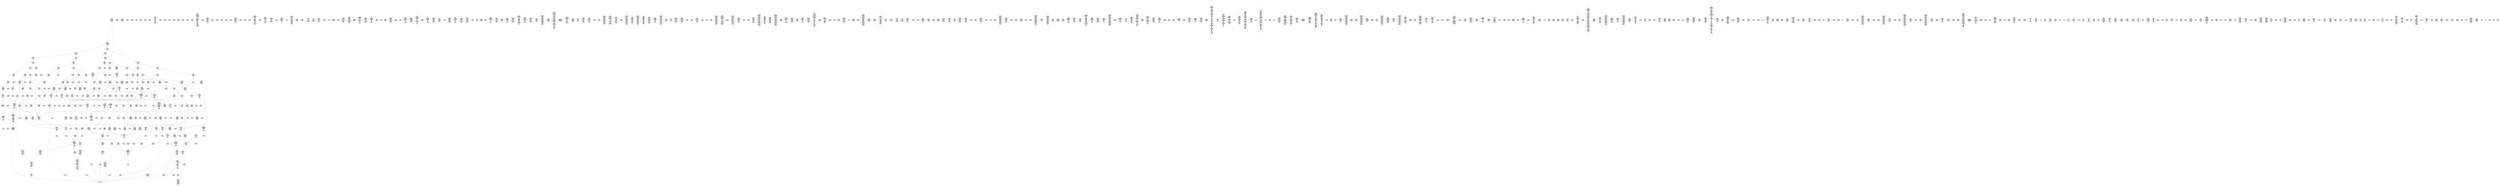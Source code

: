 /* Generated by GvGen v.1.0 (https://www.github.com/stricaud/gvgen) */

digraph G {
compound=true;
   node1 [label="[anywhere]"];
   node2 [label="# 0x0
PUSHX Data
PUSHX Data
MSTORE
PUSHX LogicData
CALLDATASIZE
LT
PUSHX Data
JUMPI
"];
   node3 [label="# 0xd
PUSHX Data
CALLDATALOAD
PUSHX BitData
SHR
PUSHX LogicData
GT
PUSHX Data
JUMPI
"];
   node4 [label="# 0x1e
PUSHX LogicData
GT
PUSHX Data
JUMPI
"];
   node5 [label="# 0x29
PUSHX LogicData
GT
PUSHX Data
JUMPI
"];
   node6 [label="# 0x34
PUSHX LogicData
EQ
PUSHX Data
JUMPI
"];
   node7 [label="# 0x3f
PUSHX LogicData
EQ
PUSHX Data
JUMPI
"];
   node8 [label="# 0x4a
PUSHX LogicData
EQ
PUSHX Data
JUMPI
"];
   node9 [label="# 0x55
PUSHX LogicData
EQ
PUSHX Data
JUMPI
"];
   node10 [label="# 0x60
PUSHX LogicData
EQ
PUSHX Data
JUMPI
"];
   node11 [label="# 0x6b
PUSHX LogicData
EQ
PUSHX Data
JUMPI
"];
   node12 [label="# 0x76
PUSHX Data
REVERT
"];
   node13 [label="# 0x7a
JUMPDEST
PUSHX LogicData
EQ
PUSHX Data
JUMPI
"];
   node14 [label="# 0x86
PUSHX LogicData
EQ
PUSHX Data
JUMPI
"];
   node15 [label="# 0x91
PUSHX LogicData
EQ
PUSHX Data
JUMPI
"];
   node16 [label="# 0x9c
PUSHX LogicData
EQ
PUSHX Data
JUMPI
"];
   node17 [label="# 0xa7
PUSHX LogicData
EQ
PUSHX Data
JUMPI
"];
   node18 [label="# 0xb2
PUSHX Data
REVERT
"];
   node19 [label="# 0xb6
JUMPDEST
PUSHX LogicData
GT
PUSHX Data
JUMPI
"];
   node20 [label="# 0xc2
PUSHX LogicData
EQ
PUSHX Data
JUMPI
"];
   node21 [label="# 0xcd
PUSHX LogicData
EQ
PUSHX Data
JUMPI
"];
   node22 [label="# 0xd8
PUSHX LogicData
EQ
PUSHX Data
JUMPI
"];
   node23 [label="# 0xe3
PUSHX LogicData
EQ
PUSHX Data
JUMPI
"];
   node24 [label="# 0xee
PUSHX LogicData
EQ
PUSHX Data
JUMPI
"];
   node25 [label="# 0xf9
PUSHX LogicData
EQ
PUSHX Data
JUMPI
"];
   node26 [label="# 0x104
PUSHX Data
REVERT
"];
   node27 [label="# 0x108
JUMPDEST
PUSHX LogicData
EQ
PUSHX Data
JUMPI
"];
   node28 [label="# 0x114
PUSHX LogicData
EQ
PUSHX Data
JUMPI
"];
   node29 [label="# 0x11f
PUSHX LogicData
EQ
PUSHX Data
JUMPI
"];
   node30 [label="# 0x12a
PUSHX LogicData
EQ
PUSHX Data
JUMPI
"];
   node31 [label="# 0x135
PUSHX LogicData
EQ
PUSHX Data
JUMPI
"];
   node32 [label="# 0x140
PUSHX Data
REVERT
"];
   node33 [label="# 0x144
JUMPDEST
PUSHX LogicData
GT
PUSHX Data
JUMPI
"];
   node34 [label="# 0x150
PUSHX LogicData
GT
PUSHX Data
JUMPI
"];
   node35 [label="# 0x15b
PUSHX LogicData
EQ
PUSHX Data
JUMPI
"];
   node36 [label="# 0x166
PUSHX LogicData
EQ
PUSHX Data
JUMPI
"];
   node37 [label="# 0x171
PUSHX LogicData
EQ
PUSHX Data
JUMPI
"];
   node38 [label="# 0x17c
PUSHX LogicData
EQ
PUSHX Data
JUMPI
"];
   node39 [label="# 0x187
PUSHX LogicData
EQ
PUSHX Data
JUMPI
"];
   node40 [label="# 0x192
PUSHX LogicData
EQ
PUSHX Data
JUMPI
"];
   node41 [label="# 0x19d
PUSHX Data
REVERT
"];
   node42 [label="# 0x1a1
JUMPDEST
PUSHX LogicData
EQ
PUSHX Data
JUMPI
"];
   node43 [label="# 0x1ad
PUSHX LogicData
EQ
PUSHX Data
JUMPI
"];
   node44 [label="# 0x1b8
PUSHX LogicData
EQ
PUSHX Data
JUMPI
"];
   node45 [label="# 0x1c3
PUSHX LogicData
EQ
PUSHX Data
JUMPI
"];
   node46 [label="# 0x1ce
PUSHX LogicData
EQ
PUSHX Data
JUMPI
"];
   node47 [label="# 0x1d9
PUSHX Data
REVERT
"];
   node48 [label="# 0x1dd
JUMPDEST
PUSHX LogicData
GT
PUSHX Data
JUMPI
"];
   node49 [label="# 0x1e9
PUSHX LogicData
EQ
PUSHX Data
JUMPI
"];
   node50 [label="# 0x1f4
PUSHX LogicData
EQ
PUSHX Data
JUMPI
"];
   node51 [label="# 0x1ff
PUSHX LogicData
EQ
PUSHX Data
JUMPI
"];
   node52 [label="# 0x20a
PUSHX LogicData
EQ
PUSHX Data
JUMPI
"];
   node53 [label="# 0x215
PUSHX LogicData
EQ
PUSHX Data
JUMPI
"];
   node54 [label="# 0x220
PUSHX Data
REVERT
"];
   node55 [label="# 0x224
JUMPDEST
PUSHX LogicData
EQ
PUSHX Data
JUMPI
"];
   node56 [label="# 0x230
PUSHX LogicData
EQ
PUSHX Data
JUMPI
"];
   node57 [label="# 0x23b
PUSHX LogicData
EQ
PUSHX Data
JUMPI
"];
   node58 [label="# 0x246
PUSHX LogicData
EQ
PUSHX Data
JUMPI
"];
   node59 [label="# 0x251
PUSHX LogicData
EQ
PUSHX Data
JUMPI
"];
   node60 [label="# 0x25c
JUMPDEST
PUSHX Data
REVERT
"];
   node61 [label="# 0x261
JUMPDEST
CALLVALUE
ISZERO
PUSHX Data
JUMPI
"];
   node62 [label="# 0x269
PUSHX Data
REVERT
"];
   node63 [label="# 0x26d
JUMPDEST
PUSHX Data
PUSHX Data
CALLDATASIZE
PUSHX Data
PUSHX Data
JUMP
"];
   node64 [label="# 0x27c
JUMPDEST
PUSHX Data
JUMP
"];
   node65 [label="# 0x281
JUMPDEST
PUSHX MemData
MLOAD
ISZERO
ISZERO
MSTORE
PUSHX ArithData
ADD
"];
   node66 [label="# 0x28d
JUMPDEST
PUSHX MemData
MLOAD
SUB
RETURN
"];
   node67 [label="# 0x296
JUMPDEST
CALLVALUE
ISZERO
PUSHX Data
JUMPI
"];
   node68 [label="# 0x29e
PUSHX Data
REVERT
"];
   node69 [label="# 0x2a2
JUMPDEST
PUSHX Data
PUSHX Data
JUMP
"];
   node70 [label="# 0x2ab
JUMPDEST
PUSHX MemData
MLOAD
PUSHX Data
PUSHX Data
JUMP
"];
   node71 [label="# 0x2b8
JUMPDEST
CALLVALUE
ISZERO
PUSHX Data
JUMPI
"];
   node72 [label="# 0x2c0
PUSHX Data
REVERT
"];
   node73 [label="# 0x2c4
JUMPDEST
PUSHX Data
PUSHX Data
CALLDATASIZE
PUSHX Data
PUSHX Data
JUMP
"];
   node74 [label="# 0x2d3
JUMPDEST
PUSHX Data
JUMP
"];
   node75 [label="# 0x2d8
JUMPDEST
PUSHX MemData
MLOAD
PUSHX ArithData
PUSHX BitData
PUSHX BitData
SHL
SUB
AND
MSTORE
PUSHX ArithData
ADD
PUSHX Data
JUMP
"];
   node76 [label="# 0x2f0
JUMPDEST
CALLVALUE
ISZERO
PUSHX Data
JUMPI
"];
   node77 [label="# 0x2f8
PUSHX Data
REVERT
"];
   node78 [label="# 0x2fc
JUMPDEST
PUSHX Data
PUSHX Data
CALLDATASIZE
PUSHX Data
PUSHX Data
JUMP
"];
   node79 [label="# 0x30b
JUMPDEST
PUSHX Data
JUMP
"];
   node80 [label="# 0x310
JUMPDEST
STOP
"];
   node81 [label="# 0x312
JUMPDEST
CALLVALUE
ISZERO
PUSHX Data
JUMPI
"];
   node82 [label="# 0x31a
PUSHX Data
REVERT
"];
   node83 [label="# 0x31e
JUMPDEST
PUSHX Data
PUSHX Data
CALLDATASIZE
PUSHX Data
PUSHX Data
JUMP
"];
   node84 [label="# 0x32d
JUMPDEST
PUSHX Data
JUMP
"];
   node85 [label="# 0x332
JUMPDEST
CALLVALUE
ISZERO
PUSHX Data
JUMPI
"];
   node86 [label="# 0x33a
PUSHX Data
REVERT
"];
   node87 [label="# 0x33e
JUMPDEST
PUSHX Data
PUSHX StorData
SLOAD
JUMP
"];
   node88 [label="# 0x348
JUMPDEST
PUSHX MemData
MLOAD
MSTORE
PUSHX ArithData
ADD
PUSHX Data
JUMP
"];
   node89 [label="# 0x356
JUMPDEST
CALLVALUE
ISZERO
PUSHX Data
JUMPI
"];
   node90 [label="# 0x35e
PUSHX Data
REVERT
"];
   node91 [label="# 0x362
JUMPDEST
PUSHX StorData
SLOAD
PUSHX StorData
SLOAD
SUB
PUSHX Data
JUMP
"];
   node92 [label="# 0x36f
JUMPDEST
CALLVALUE
ISZERO
PUSHX Data
JUMPI
"];
   node93 [label="# 0x377
PUSHX Data
REVERT
"];
   node94 [label="# 0x37b
JUMPDEST
PUSHX Data
PUSHX Data
CALLDATASIZE
PUSHX Data
PUSHX Data
JUMP
"];
   node95 [label="# 0x38a
JUMPDEST
PUSHX Data
JUMP
"];
   node96 [label="# 0x38f
JUMPDEST
CALLVALUE
ISZERO
PUSHX Data
JUMPI
"];
   node97 [label="# 0x397
PUSHX Data
REVERT
"];
   node98 [label="# 0x39b
JUMPDEST
PUSHX Data
PUSHX Data
JUMP
"];
   node99 [label="# 0x3a4
JUMPDEST
CALLVALUE
ISZERO
PUSHX Data
JUMPI
"];
   node100 [label="# 0x3ac
PUSHX Data
REVERT
"];
   node101 [label="# 0x3b0
JUMPDEST
PUSHX Data
PUSHX StorData
SLOAD
JUMP
"];
   node102 [label="# 0x3ba
JUMPDEST
CALLVALUE
ISZERO
PUSHX Data
JUMPI
"];
   node103 [label="# 0x3c2
PUSHX Data
REVERT
"];
   node104 [label="# 0x3c6
JUMPDEST
PUSHX Data
PUSHX StorData
SLOAD
JUMP
"];
   node105 [label="# 0x3d0
JUMPDEST
CALLVALUE
ISZERO
PUSHX Data
JUMPI
"];
   node106 [label="# 0x3d8
PUSHX Data
REVERT
"];
   node107 [label="# 0x3dc
JUMPDEST
PUSHX Data
PUSHX Data
CALLDATASIZE
PUSHX Data
PUSHX Data
JUMP
"];
   node108 [label="# 0x3eb
JUMPDEST
PUSHX Data
JUMP
"];
   node109 [label="# 0x3f0
JUMPDEST
CALLVALUE
ISZERO
PUSHX Data
JUMPI
"];
   node110 [label="# 0x3f8
PUSHX Data
REVERT
"];
   node111 [label="# 0x3fc
JUMPDEST
PUSHX Data
PUSHX Data
CALLDATASIZE
PUSHX Data
PUSHX Data
JUMP
"];
   node112 [label="# 0x40b
JUMPDEST
MLOAD
PUSHX ArithData
ADD
ADD
MLOAD
PUSHX Data
MSTORE
ADD
ADD
SHA3
MSTORE
SLOAD
PUSHX BitData
AND
JUMP
"];
   node113 [label="# 0x42b
JUMPDEST
CALLVALUE
ISZERO
PUSHX Data
JUMPI
"];
   node114 [label="# 0x433
PUSHX Data
REVERT
"];
   node115 [label="# 0x437
JUMPDEST
PUSHX Data
PUSHX Data
CALLDATASIZE
PUSHX Data
PUSHX Data
JUMP
"];
   node116 [label="# 0x446
JUMPDEST
PUSHX Data
JUMP
"];
   node117 [label="# 0x44b
JUMPDEST
CALLVALUE
ISZERO
PUSHX Data
JUMPI
"];
   node118 [label="# 0x453
PUSHX Data
REVERT
"];
   node119 [label="# 0x457
JUMPDEST
PUSHX Data
PUSHX StorData
SLOAD
JUMP
"];
   node120 [label="# 0x461
JUMPDEST
CALLVALUE
ISZERO
PUSHX Data
JUMPI
"];
   node121 [label="# 0x469
PUSHX Data
REVERT
"];
   node122 [label="# 0x46d
JUMPDEST
PUSHX Data
PUSHX Data
CALLDATASIZE
PUSHX Data
PUSHX Data
JUMP
"];
   node123 [label="# 0x47c
JUMPDEST
PUSHX Data
JUMP
"];
   node124 [label="# 0x481
JUMPDEST
CALLVALUE
ISZERO
PUSHX Data
JUMPI
"];
   node125 [label="# 0x489
PUSHX Data
REVERT
"];
   node126 [label="# 0x48d
JUMPDEST
PUSHX StorData
SLOAD
PUSHX Data
PUSHX BitData
AND
JUMP
"];
   node127 [label="# 0x49b
JUMPDEST
CALLVALUE
ISZERO
PUSHX Data
JUMPI
"];
   node128 [label="# 0x4a3
PUSHX Data
REVERT
"];
   node129 [label="# 0x4a7
JUMPDEST
PUSHX Data
PUSHX Data
CALLDATASIZE
PUSHX Data
PUSHX Data
JUMP
"];
   node130 [label="# 0x4b6
JUMPDEST
PUSHX Data
JUMP
"];
   node131 [label="# 0x4bb
JUMPDEST
CALLVALUE
ISZERO
PUSHX Data
JUMPI
"];
   node132 [label="# 0x4c3
PUSHX Data
REVERT
"];
   node133 [label="# 0x4c7
JUMPDEST
PUSHX Data
PUSHX Data
CALLDATASIZE
PUSHX Data
PUSHX Data
JUMP
"];
   node134 [label="# 0x4d6
JUMPDEST
PUSHX Data
JUMP
"];
   node135 [label="# 0x4db
JUMPDEST
CALLVALUE
ISZERO
PUSHX Data
JUMPI
"];
   node136 [label="# 0x4e3
PUSHX Data
REVERT
"];
   node137 [label="# 0x4e7
JUMPDEST
PUSHX Data
PUSHX Data
CALLDATASIZE
PUSHX Data
PUSHX Data
JUMP
"];
   node138 [label="# 0x4f6
JUMPDEST
PUSHX Data
JUMP
"];
   node139 [label="# 0x4fb
JUMPDEST
CALLVALUE
ISZERO
PUSHX Data
JUMPI
"];
   node140 [label="# 0x503
PUSHX Data
REVERT
"];
   node141 [label="# 0x507
JUMPDEST
PUSHX Data
PUSHX Data
JUMP
"];
   node142 [label="# 0x510
JUMPDEST
CALLVALUE
ISZERO
PUSHX Data
JUMPI
"];
   node143 [label="# 0x518
PUSHX Data
REVERT
"];
   node144 [label="# 0x51c
JUMPDEST
PUSHX Data
PUSHX Data
CALLDATASIZE
PUSHX Data
PUSHX Data
JUMP
"];
   node145 [label="# 0x52b
JUMPDEST
PUSHX Data
JUMP
"];
   node146 [label="# 0x530
JUMPDEST
PUSHX Data
PUSHX Data
CALLDATASIZE
PUSHX Data
PUSHX Data
JUMP
"];
   node147 [label="# 0x53e
JUMPDEST
PUSHX Data
JUMP
"];
   node148 [label="# 0x543
JUMPDEST
CALLVALUE
ISZERO
PUSHX Data
JUMPI
"];
   node149 [label="# 0x54b
PUSHX Data
REVERT
"];
   node150 [label="# 0x54f
JUMPDEST
PUSHX Data
PUSHX StorData
SLOAD
JUMP
"];
   node151 [label="# 0x559
JUMPDEST
CALLVALUE
ISZERO
PUSHX Data
JUMPI
"];
   node152 [label="# 0x561
PUSHX Data
REVERT
"];
   node153 [label="# 0x565
JUMPDEST
PUSHX StorData
SLOAD
PUSHX ArithData
PUSHX BitData
PUSHX BitData
SHL
SUB
AND
PUSHX Data
JUMP
"];
   node154 [label="# 0x577
JUMPDEST
CALLVALUE
ISZERO
PUSHX Data
JUMPI
"];
   node155 [label="# 0x57f
PUSHX Data
REVERT
"];
   node156 [label="# 0x583
JUMPDEST
PUSHX Data
PUSHX Data
CALLDATASIZE
PUSHX Data
PUSHX Data
JUMP
"];
   node157 [label="# 0x592
JUMPDEST
PUSHX Data
JUMP
"];
   node158 [label="# 0x597
JUMPDEST
PUSHX Data
MLOAD
MLOAD
PUSHX ArithData
PUSHX BitData
PUSHX BitData
SHL
SUB
AND
MSTORE
PUSHX ArithData
ADD
MLOAD
PUSHX ArithData
PUSHX BitData
PUSHX BitData
SHL
SUB
AND
ADD
MSTORE
ADD
MLOAD
ISZERO
ISZERO
ADD
MSTORE
PUSHX ArithData
ADD
PUSHX Data
JUMP
"];
   node159 [label="# 0x5cd
JUMPDEST
CALLVALUE
ISZERO
PUSHX Data
JUMPI
"];
   node160 [label="# 0x5d5
PUSHX Data
REVERT
"];
   node161 [label="# 0x5d9
JUMPDEST
PUSHX Data
PUSHX Data
CALLDATASIZE
PUSHX Data
PUSHX Data
JUMP
"];
   node162 [label="# 0x5e8
JUMPDEST
PUSHX Data
JUMP
"];
   node163 [label="# 0x5ed
JUMPDEST
CALLVALUE
ISZERO
PUSHX Data
JUMPI
"];
   node164 [label="# 0x5f5
PUSHX Data
REVERT
"];
   node165 [label="# 0x5f9
JUMPDEST
PUSHX Data
PUSHX Data
CALLDATASIZE
PUSHX Data
PUSHX Data
JUMP
"];
   node166 [label="# 0x608
JUMPDEST
PUSHX Data
PUSHX Data
MSTORE
PUSHX Data
MSTORE
PUSHX Data
SHA3
SLOAD
PUSHX BitData
AND
JUMP
"];
   node167 [label="# 0x61d
JUMPDEST
PUSHX Data
PUSHX Data
CALLDATASIZE
PUSHX Data
PUSHX Data
JUMP
"];
   node168 [label="# 0x62b
JUMPDEST
PUSHX Data
JUMP
"];
   node169 [label="# 0x630
JUMPDEST
CALLVALUE
ISZERO
PUSHX Data
JUMPI
"];
   node170 [label="# 0x638
PUSHX Data
REVERT
"];
   node171 [label="# 0x63c
JUMPDEST
PUSHX Data
PUSHX Data
JUMP
"];
   node172 [label="# 0x645
JUMPDEST
CALLVALUE
ISZERO
PUSHX Data
JUMPI
"];
   node173 [label="# 0x64d
PUSHX Data
REVERT
"];
   node174 [label="# 0x651
JUMPDEST
PUSHX Data
PUSHX Data
CALLDATASIZE
PUSHX Data
PUSHX Data
JUMP
"];
   node175 [label="# 0x660
JUMPDEST
PUSHX Data
JUMP
"];
   node176 [label="# 0x665
JUMPDEST
CALLVALUE
ISZERO
PUSHX Data
JUMPI
"];
   node177 [label="# 0x66d
PUSHX Data
REVERT
"];
   node178 [label="# 0x671
JUMPDEST
PUSHX Data
PUSHX Data
CALLDATASIZE
PUSHX Data
PUSHX Data
JUMP
"];
   node179 [label="# 0x680
JUMPDEST
PUSHX Data
JUMP
"];
   node180 [label="# 0x685
JUMPDEST
CALLVALUE
ISZERO
PUSHX Data
JUMPI
"];
   node181 [label="# 0x68d
PUSHX Data
REVERT
"];
   node182 [label="# 0x691
JUMPDEST
PUSHX Data
PUSHX Data
CALLDATASIZE
PUSHX Data
PUSHX Data
JUMP
"];
   node183 [label="# 0x6a0
JUMPDEST
PUSHX Data
JUMP
"];
   node184 [label="# 0x6a5
JUMPDEST
CALLVALUE
ISZERO
PUSHX Data
JUMPI
"];
   node185 [label="# 0x6ad
PUSHX Data
REVERT
"];
   node186 [label="# 0x6b1
JUMPDEST
PUSHX StorData
SLOAD
PUSHX Data
PUSHX ArithData
PUSHX BitData
PUSHX BitData
SHL
SUB
AND
JUMP
"];
   node187 [label="# 0x6c5
JUMPDEST
CALLVALUE
ISZERO
PUSHX Data
JUMPI
"];
   node188 [label="# 0x6cd
PUSHX Data
REVERT
"];
   node189 [label="# 0x6d1
JUMPDEST
PUSHX Data
PUSHX Data
CALLDATASIZE
PUSHX Data
PUSHX Data
JUMP
"];
   node190 [label="# 0x6e0
JUMPDEST
PUSHX Data
JUMP
"];
   node191 [label="# 0x6e5
JUMPDEST
CALLVALUE
ISZERO
PUSHX Data
JUMPI
"];
   node192 [label="# 0x6ed
PUSHX Data
REVERT
"];
   node193 [label="# 0x6f1
JUMPDEST
PUSHX Data
PUSHX Data
CALLDATASIZE
PUSHX Data
PUSHX Data
JUMP
"];
   node194 [label="# 0x700
JUMPDEST
PUSHX Data
PUSHX Data
MSTORE
PUSHX Data
MSTORE
PUSHX Data
SHA3
SLOAD
PUSHX BitData
AND
JUMP
"];
   node195 [label="# 0x715
JUMPDEST
PUSHX Data
PUSHX Data
CALLDATASIZE
PUSHX Data
PUSHX Data
JUMP
"];
   node196 [label="# 0x723
JUMPDEST
PUSHX Data
JUMP
"];
   node197 [label="# 0x728
JUMPDEST
CALLVALUE
ISZERO
PUSHX Data
JUMPI
"];
   node198 [label="# 0x730
PUSHX Data
REVERT
"];
   node199 [label="# 0x734
JUMPDEST
PUSHX Data
PUSHX Data
CALLDATASIZE
PUSHX Data
PUSHX Data
JUMP
"];
   node200 [label="# 0x743
JUMPDEST
PUSHX Data
JUMP
"];
   node201 [label="# 0x748
JUMPDEST
CALLVALUE
ISZERO
PUSHX Data
JUMPI
"];
   node202 [label="# 0x750
PUSHX Data
REVERT
"];
   node203 [label="# 0x754
JUMPDEST
PUSHX Data
PUSHX Data
CALLDATASIZE
PUSHX Data
PUSHX Data
JUMP
"];
   node204 [label="# 0x763
JUMPDEST
PUSHX Data
JUMP
"];
   node205 [label="# 0x768
JUMPDEST
CALLVALUE
ISZERO
PUSHX Data
JUMPI
"];
   node206 [label="# 0x770
PUSHX Data
REVERT
"];
   node207 [label="# 0x774
JUMPDEST
PUSHX Data
PUSHX StorData
SLOAD
JUMP
"];
   node208 [label="# 0x77e
JUMPDEST
CALLVALUE
ISZERO
PUSHX Data
JUMPI
"];
   node209 [label="# 0x786
PUSHX Data
REVERT
"];
   node210 [label="# 0x78a
JUMPDEST
PUSHX Data
PUSHX Data
CALLDATASIZE
PUSHX Data
PUSHX Data
JUMP
"];
   node211 [label="# 0x799
JUMPDEST
PUSHX ArithData
PUSHX BitData
PUSHX BitData
SHL
SUB
AND
PUSHX Data
MSTORE
PUSHX Data
PUSHX Data
MSTORE
PUSHX Data
SHA3
AND
MSTORE
MSTORE
SHA3
SLOAD
PUSHX BitData
AND
JUMP
"];
   node212 [label="# 0x7c7
JUMPDEST
CALLVALUE
ISZERO
PUSHX Data
JUMPI
"];
   node213 [label="# 0x7cf
PUSHX Data
REVERT
"];
   node214 [label="# 0x7d3
JUMPDEST
PUSHX Data
PUSHX Data
CALLDATASIZE
PUSHX Data
PUSHX Data
JUMP
"];
   node215 [label="# 0x7e2
JUMPDEST
PUSHX Data
JUMP
"];
   node216 [label="# 0x7e7
JUMPDEST
CALLVALUE
ISZERO
PUSHX Data
JUMPI
"];
   node217 [label="# 0x7ef
PUSHX Data
REVERT
"];
   node218 [label="# 0x7f3
JUMPDEST
PUSHX StorData
SLOAD
PUSHX Data
PUSHX BitData
AND
JUMP
"];
   node219 [label="# 0x801
JUMPDEST
PUSHX MemData
MLOAD
PUSHX Data
PUSHX Data
JUMP
"];
   node220 [label="# 0x80e
JUMPDEST
PUSHX Data
PUSHX ArithData
PUSHX BitData
PUSHX BitData
SHL
SUB
NOT
AND
PUSHX BitData
PUSHX BitData
SHL
EQ
PUSHX Data
JUMPI
"];
   node221 [label="# 0x82a
PUSHX ArithData
PUSHX BitData
PUSHX BitData
SHL
SUB
NOT
AND
PUSHX BitData
PUSHX BitData
SHL
EQ
"];
   node222 [label="# 0x83f
JUMPDEST
PUSHX Data
JUMPI
"];
   node223 [label="# 0x845
PUSHX BitData
PUSHX BitData
SHL
PUSHX ArithData
PUSHX BitData
PUSHX BitData
SHL
SUB
NOT
AND
EQ
"];
   node224 [label="# 0x85a
JUMPDEST
JUMP
"];
   node225 [label="# 0x860
JUMPDEST
PUSHX Data
PUSHX StorData
SLOAD
PUSHX Data
PUSHX Data
JUMP
"];
   node226 [label="# 0x86f
JUMPDEST
PUSHX ArithData
ADD
PUSHX ArithData
DIV
MUL
PUSHX ArithData
ADD
PUSHX MemData
MLOAD
ADD
PUSHX Data
MSTORE
MSTORE
PUSHX ArithData
ADD
SLOAD
PUSHX Data
PUSHX Data
JUMP
"];
   node227 [label="# 0x89b
JUMPDEST
ISZERO
PUSHX Data
JUMPI
"];
   node228 [label="# 0x8a2
PUSHX LogicData
LT
PUSHX Data
JUMPI
"];
   node229 [label="# 0x8aa
PUSHX ArithData
SLOAD
DIV
MUL
MSTORE
PUSHX ArithData
ADD
PUSHX Data
JUMP
"];
   node230 [label="# 0x8bd
JUMPDEST
ADD
PUSHX Data
MSTORE
PUSHX Data
PUSHX Data
SHA3
"];
   node231 [label="# 0x8cb
JUMPDEST
SLOAD
MSTORE
PUSHX ArithData
ADD
PUSHX ArithData
ADD
GT
PUSHX Data
JUMPI
"];
   node232 [label="# 0x8df
SUB
PUSHX BitData
AND
ADD
"];
   node233 [label="# 0x8e8
JUMPDEST
JUMP
"];
   node234 [label="# 0x8f2
JUMPDEST
PUSHX Data
PUSHX Data
PUSHX Data
JUMP
"];
   node235 [label="# 0x8fd
JUMPDEST
PUSHX Data
JUMPI
"];
   node236 [label="# 0x902
PUSHX MemData
MLOAD
PUSHX BitData
PUSHX BitData
SHL
MSTORE
PUSHX ArithData
ADD
PUSHX MemData
MLOAD
SUB
REVERT
"];
   node237 [label="# 0x91a
JUMPDEST
PUSHX Data
MSTORE
PUSHX Data
PUSHX Data
MSTORE
PUSHX Data
SHA3
SLOAD
PUSHX ArithData
PUSHX BitData
PUSHX BitData
SHL
SUB
AND
JUMP
"];
   node238 [label="# 0x936
JUMPDEST
PUSHX Data
PUSHX Data
PUSHX Data
JUMP
"];
   node239 [label="# 0x941
JUMPDEST
PUSHX ArithData
PUSHX BitData
PUSHX BitData
SHL
SUB
AND
PUSHX ArithData
PUSHX BitData
PUSHX BitData
SHL
SUB
AND
SUB
PUSHX Data
JUMPI
"];
   node240 [label="# 0x95d
PUSHX MemData
MLOAD
PUSHX BitData
PUSHX BitData
SHL
MSTORE
PUSHX ArithData
ADD
PUSHX MemData
MLOAD
SUB
REVERT
"];
   node241 [label="# 0x975
JUMPDEST
CALLER
PUSHX ArithData
PUSHX BitData
PUSHX BitData
SHL
SUB
AND
EQ
ISZERO
PUSHX Data
JUMPI
"];
   node242 [label="# 0x989
PUSHX Data
CALLER
PUSHX Data
JUMP
"];
   node243 [label="# 0x993
JUMPDEST
ISZERO
"];
   node244 [label="# 0x995
JUMPDEST
ISZERO
PUSHX Data
JUMPI
"];
   node245 [label="# 0x99b
PUSHX MemData
MLOAD
PUSHX BitData
PUSHX BitData
SHL
MSTORE
PUSHX ArithData
ADD
PUSHX MemData
MLOAD
SUB
REVERT
"];
   node246 [label="# 0x9b3
JUMPDEST
PUSHX Data
PUSHX Data
JUMP
"];
   node247 [label="# 0x9be
JUMPDEST
JUMP
"];
   node248 [label="# 0x9c3
JUMPDEST
PUSHX StorData
SLOAD
PUSHX ArithData
PUSHX BitData
PUSHX BitData
SHL
SUB
AND
CALLER
EQ
PUSHX Data
JUMPI
"];
   node249 [label="# 0x9d6
PUSHX MemData
MLOAD
PUSHX BitData
PUSHX BitData
SHL
MSTORE
PUSHX ArithData
ADD
PUSHX Data
PUSHX Data
JUMP
"];
   node250 [label="# 0x9ed
JUMPDEST
PUSHX MemData
MLOAD
SUB
REVERT
"];
   node251 [label="# 0x9f6
JUMPDEST
PUSHX StorData
SLOAD
PUSHX ArithData
PUSHX BitData
PUSHX BitData
SHL
SUB
NOT
AND
PUSHX ArithData
PUSHX BitData
PUSHX BitData
SHL
SUB
AND
OR
SSTORE
JUMP
"];
   node252 [label="# 0xa18
JUMPDEST
PUSHX Data
PUSHX Data
JUMP
"];
   node253 [label="# 0xa23
JUMPDEST
PUSHX StorData
SLOAD
PUSHX ArithData
PUSHX BitData
PUSHX BitData
SHL
SUB
AND
CALLER
EQ
PUSHX Data
JUMPI
"];
   node254 [label="# 0xa36
PUSHX MemData
MLOAD
PUSHX BitData
PUSHX BitData
SHL
MSTORE
PUSHX ArithData
ADD
PUSHX Data
PUSHX Data
JUMP
"];
   node255 [label="# 0xa4d
JUMPDEST
PUSHX MemData
MLOAD
PUSHX ArithData
PUSHX BitData
PUSHX BitData
SHL
SUB
PUSHX BitData
AND
SELFBALANCE
ISZERO
PUSHX ArithData
MUL
PUSHX Data
CALL
ISZERO
ISZERO
PUSHX Data
JUMPI
"];
   node256 [label="# 0xa99
RETURNDATASIZE
PUSHX Data
RETURNDATACOPY
RETURNDATASIZE
PUSHX Data
REVERT
"];
   node257 [label="# 0xaa2
JUMPDEST
JUMP
"];
   node258 [label="# 0xaa5
JUMPDEST
PUSHX StorData
SLOAD
PUSHX ArithData
PUSHX BitData
PUSHX BitData
SHL
SUB
AND
CALLER
EQ
PUSHX Data
JUMPI
"];
   node259 [label="# 0xab8
PUSHX MemData
MLOAD
PUSHX BitData
PUSHX BitData
SHL
MSTORE
PUSHX ArithData
ADD
PUSHX Data
PUSHX Data
JUMP
"];
   node260 [label="# 0xacf
JUMPDEST
MLOAD
PUSHX Data
PUSHX Data
PUSHX ArithData
ADD
PUSHX Data
JUMP
"];
   node261 [label="# 0xae2
JUMPDEST
JUMP
"];
   node262 [label="# 0xae6
JUMPDEST
PUSHX Data
PUSHX MemData
MLOAD
PUSHX ArithData
ADD
PUSHX Data
MSTORE
PUSHX Data
MSTORE
PUSHX Data
JUMP
"];
   node263 [label="# 0xb01
JUMPDEST
PUSHX StorData
SLOAD
PUSHX ArithData
PUSHX BitData
PUSHX BitData
SHL
SUB
AND
CALLER
EQ
PUSHX Data
JUMPI
"];
   node264 [label="# 0xb14
PUSHX MemData
MLOAD
PUSHX BitData
PUSHX BitData
SHL
MSTORE
PUSHX ArithData
ADD
PUSHX Data
PUSHX Data
JUMP
"];
   node265 [label="# 0xb2b
JUMPDEST
PUSHX StorData
SLOAD
PUSHX BitData
NOT
AND
PUSHX Data
PUSHX LogicData
GT
ISZERO
PUSHX Data
JUMPI
"];
   node266 [label="# 0xb43
PUSHX Data
PUSHX Data
JUMP
"];
   node267 [label="# 0xb4a
JUMPDEST
MUL
OR
SSTORE
JUMP
"];
   node268 [label="# 0xb52
JUMPDEST
PUSHX Data
PUSHX Data
PUSHX Data
JUMP
"];
   node269 [label="# 0xb5d
JUMPDEST
MLOAD
JUMP
"];
   node270 [label="# 0xb64
JUMPDEST
PUSHX StorData
SLOAD
PUSHX ArithData
PUSHX BitData
PUSHX BitData
SHL
SUB
AND
CALLER
EQ
PUSHX Data
JUMPI
"];
   node271 [label="# 0xb77
PUSHX MemData
MLOAD
PUSHX BitData
PUSHX BitData
SHL
MSTORE
PUSHX ArithData
ADD
PUSHX Data
PUSHX Data
JUMP
"];
   node272 [label="# 0xb8e
JUMPDEST
PUSHX Data
SSTORE
PUSHX Data
SSTORE
JUMP
"];
   node273 [label="# 0xb99
JUMPDEST
PUSHX Data
PUSHX ArithData
PUSHX BitData
PUSHX BitData
SHL
SUB
AND
PUSHX Data
JUMPI
"];
   node274 [label="# 0xbaa
PUSHX MemData
MLOAD
PUSHX BitData
PUSHX BitData
SHL
MSTORE
PUSHX ArithData
ADD
PUSHX MemData
MLOAD
SUB
REVERT
"];
   node275 [label="# 0xbc2
JUMPDEST
PUSHX ArithData
PUSHX BitData
PUSHX BitData
SHL
SUB
AND
PUSHX Data
MSTORE
PUSHX Data
PUSHX Data
MSTORE
PUSHX Data
SHA3
SLOAD
PUSHX ArithData
PUSHX BitData
PUSHX BitData
SHL
SUB
AND
JUMP
"];
   node276 [label="# 0xbe7
JUMPDEST
PUSHX StorData
SLOAD
PUSHX ArithData
PUSHX BitData
PUSHX BitData
SHL
SUB
AND
CALLER
EQ
PUSHX Data
JUMPI
"];
   node277 [label="# 0xbfa
PUSHX MemData
MLOAD
PUSHX BitData
PUSHX BitData
SHL
MSTORE
PUSHX ArithData
ADD
PUSHX Data
PUSHX Data
JUMP
"];
   node278 [label="# 0xc11
JUMPDEST
PUSHX Data
PUSHX Data
PUSHX Data
JUMP
"];
   node279 [label="# 0xc1b
JUMPDEST
JUMP
"];
   node280 [label="# 0xc1d
JUMPDEST
PUSHX StorData
SLOAD
PUSHX Data
PUSHX ArithData
PUSHX BitData
PUSHX BitData
SHL
SUB
AND
CALLER
EQ
PUSHX Data
JUMPI
"];
   node281 [label="# 0xc33
PUSHX MemData
MLOAD
PUSHX BitData
PUSHX BitData
SHL
MSTORE
PUSHX ArithData
ADD
PUSHX Data
PUSHX Data
JUMP
"];
   node282 [label="# 0xc4a
JUMPDEST
PUSHX StorData
SLOAD
PUSHX BitData
AND
ISZERO
PUSHX Data
JUMPI
"];
   node283 [label="# 0xc56
PUSHX MemData
MLOAD
PUSHX BitData
PUSHX BitData
SHL
MSTORE
PUSHX Data
PUSHX ArithData
ADD
MSTORE
PUSHX Data
PUSHX ArithData
ADD
MSTORE
PUSHX BitData
PUSHX BitData
SHL
PUSHX ArithData
ADD
MSTORE
PUSHX ArithData
ADD
PUSHX Data
JUMP
"];
   node284 [label="# 0xc90
JUMPDEST
MLOAD
PUSHX Data
PUSHX Data
PUSHX ArithData
ADD
PUSHX Data
JUMP
"];
   node285 [label="# 0xca3
JUMPDEST
PUSHX StorData
SLOAD
PUSHX MemData
MLOAD
PUSHX BitData
PUSHX BitData
SHL
MSTORE
CALLER
PUSHX ArithData
ADD
MSTORE
ADDRESS
PUSHX ArithData
ADD
MSTORE
PUSHX ArithData
ADD
MSTORE
PUSHX BitData
PUSHX ArithData
PUSHX BitData
PUSHX BitData
SHL
SUB
AND
PUSHX Data
PUSHX ArithData
ADD
PUSHX Data
PUSHX MemData
MLOAD
SUB
PUSHX Data
GAS
CALL
ISZERO
ISZERO
PUSHX Data
JUMPI
"];
   node286 [label="# 0xd12
RETURNDATASIZE
PUSHX Data
RETURNDATACOPY
RETURNDATASIZE
PUSHX Data
REVERT
"];
   node287 [label="# 0xd1b
JUMPDEST
PUSHX MemData
MLOAD
RETURNDATASIZE
PUSHX BitData
NOT
PUSHX ArithData
ADD
AND
ADD
PUSHX Data
MSTORE
ADD
PUSHX Data
PUSHX Data
JUMP
"];
   node288 [label="# 0xd3f
JUMPDEST
PUSHX Data
PUSHX StorData
SLOAD
PUSHX StorData
SLOAD
PUSHX Data
JUMP
"];
   node289 [label="# 0xd4e
JUMPDEST
JUMP
"];
   node290 [label="# 0xd53
JUMPDEST
ORIGIN
CALLER
EQ
PUSHX Data
JUMPI
"];
   node291 [label="# 0xd5b
PUSHX MemData
MLOAD
PUSHX BitData
PUSHX BitData
SHL
MSTORE
PUSHX ArithData
ADD
PUSHX Data
PUSHX Data
JUMP
"];
   node292 [label="# 0xd72
JUMPDEST
PUSHX Data
PUSHX StorData
SLOAD
PUSHX BitData
AND
PUSHX LogicData
GT
ISZERO
PUSHX Data
JUMPI
"];
   node293 [label="# 0xd84
PUSHX Data
PUSHX Data
JUMP
"];
   node294 [label="# 0xd8b
JUMPDEST
EQ
PUSHX Data
JUMPI
"];
   node295 [label="# 0xd91
PUSHX MemData
MLOAD
PUSHX BitData
PUSHX BitData
SHL
MSTORE
PUSHX Data
PUSHX ArithData
ADD
MSTORE
PUSHX ArithData
ADD
MSTORE
PUSHX Data
PUSHX ArithData
ADD
MSTORE
PUSHX ArithData
ADD
PUSHX Data
JUMP
"];
   node296 [label="# 0xdd8
JUMPDEST
PUSHX StorData
SLOAD
PUSHX MemData
MLOAD
PUSHX ArithData
PUSHX BitData
PUSHX BitData
SHL
SUB
NOT
CALLER
PUSHX BitData
SHL
AND
PUSHX ArithData
ADD
MSTORE
PUSHX Data
PUSHX ArithData
ADD
"];
   node297 [label="# 0xdfb
JUMPDEST
PUSHX MemData
MLOAD
PUSHX ArithData
SUB
SUB
MSTORE
PUSHX Data
MSTORE
MLOAD
PUSHX ArithData
ADD
SHA3
PUSHX Data
JUMP
"];
   node298 [label="# 0xe16
JUMPDEST
PUSHX Data
JUMPI
"];
   node299 [label="# 0xe1b
PUSHX MemData
MLOAD
PUSHX BitData
PUSHX BitData
SHL
MSTORE
PUSHX Data
PUSHX ArithData
ADD
MSTORE
PUSHX Data
PUSHX ArithData
ADD
MSTORE
PUSHX Data
PUSHX ArithData
ADD
MSTORE
PUSHX ArithData
ADD
PUSHX Data
JUMP
"];
   node300 [label="# 0xe62
JUMPDEST
CALLER
PUSHX Data
MSTORE
PUSHX Data
PUSHX Data
MSTORE
PUSHX Data
SHA3
SLOAD
PUSHX BitData
AND
ISZERO
PUSHX Data
JUMPI
"];
   node301 [label="# 0xe7b
PUSHX MemData
MLOAD
PUSHX BitData
PUSHX BitData
SHL
MSTORE
PUSHX Data
PUSHX ArithData
ADD
MSTORE
PUSHX Data
PUSHX ArithData
ADD
MSTORE
PUSHX Data
PUSHX ArithData
ADD
MSTORE
PUSHX ArithData
ADD
PUSHX Data
JUMP
"];
   node302 [label="# 0xec2
JUMPDEST
CALLER
PUSHX Data
MSTORE
PUSHX Data
PUSHX Data
MSTORE
PUSHX Data
SHA3
SLOAD
PUSHX BitData
NOT
AND
PUSHX BitData
OR
SSTORE
PUSHX Data
PUSHX Data
JUMP
"];
   node303 [label="# 0xee8
JUMPDEST
PUSHX Data
MLOAD
PUSHX ArithData
ADD
MSTORE
PUSHX Data
MSTORE
PUSHX ArithData
ADD
MSTORE
ADD
MSTORE
PUSHX Data
PUSHX Data
JUMP
"];
   node304 [label="# 0xf0e
JUMPDEST
CALLER
PUSHX ArithData
PUSHX BitData
PUSHX BitData
SHL
SUB
PUSHX BitData
AND
EQ
PUSHX Data
JUMPI
"];
   node305 [label="# 0xf3f
PUSHX MemData
MLOAD
PUSHX BitData
PUSHX BitData
SHL
MSTORE
PUSHX Data
PUSHX ArithData
ADD
MSTORE
PUSHX Data
PUSHX ArithData
ADD
MSTORE
PUSHX Data
PUSHX ArithData
ADD
MSTORE
PUSHX ArithData
ADD
PUSHX Data
JUMP
"];
   node306 [label="# 0xf86
JUMPDEST
PUSHX Data
PUSHX Data
JUMP
"];
   node307 [label="# 0xf90
JUMPDEST
ORIGIN
CALLER
EQ
PUSHX Data
JUMPI
"];
   node308 [label="# 0xf98
PUSHX MemData
MLOAD
PUSHX BitData
PUSHX BitData
SHL
MSTORE
PUSHX ArithData
ADD
PUSHX Data
PUSHX Data
JUMP
"];
   node309 [label="# 0xfaf
JUMPDEST
PUSHX Data
PUSHX StorData
SLOAD
PUSHX BitData
AND
PUSHX LogicData
GT
ISZERO
PUSHX Data
JUMPI
"];
   node310 [label="# 0xfc1
PUSHX Data
PUSHX Data
JUMP
"];
   node311 [label="# 0xfc8
JUMPDEST
EQ
PUSHX Data
JUMPI
"];
   node312 [label="# 0xfcf
PUSHX Data
PUSHX StorData
SLOAD
PUSHX BitData
AND
PUSHX LogicData
GT
ISZERO
PUSHX Data
JUMPI
"];
   node313 [label="# 0xfe1
PUSHX Data
PUSHX Data
JUMP
"];
   node314 [label="# 0xfe8
JUMPDEST
EQ
"];
   node315 [label="# 0xfea
JUMPDEST
PUSHX Data
JUMPI
"];
   node316 [label="# 0xfef
PUSHX MemData
MLOAD
PUSHX BitData
PUSHX BitData
SHL
MSTORE
PUSHX Data
PUSHX ArithData
ADD
MSTORE
PUSHX Data
PUSHX ArithData
ADD
MSTORE
PUSHX Data
PUSHX ArithData
ADD
MSTORE
PUSHX ArithData
ADD
PUSHX Data
JUMP
"];
   node317 [label="# 0x1036
JUMPDEST
PUSHX StorData
SLOAD
PUSHX MemData
MLOAD
PUSHX ArithData
PUSHX BitData
PUSHX BitData
SHL
SUB
NOT
CALLER
PUSHX BitData
SHL
AND
PUSHX ArithData
ADD
MSTORE
PUSHX Data
PUSHX ArithData
ADD
PUSHX Data
JUMP
"];
   node318 [label="# 0x105d
JUMPDEST
PUSHX Data
JUMPI
"];
   node319 [label="# 0x1062
PUSHX MemData
MLOAD
PUSHX BitData
PUSHX BitData
SHL
MSTORE
PUSHX Data
PUSHX ArithData
ADD
MSTORE
PUSHX Data
PUSHX ArithData
ADD
MSTORE
PUSHX Data
PUSHX ArithData
ADD
MSTORE
PUSHX ArithData
ADD
PUSHX Data
JUMP
"];
   node320 [label="# 0x10a9
JUMPDEST
PUSHX Data
PUSHX StorData
SLOAD
PUSHX BitData
AND
PUSHX LogicData
GT
ISZERO
PUSHX Data
JUMPI
"];
   node321 [label="# 0x10bb
PUSHX Data
PUSHX Data
JUMP
"];
   node322 [label="# 0x10c2
JUMPDEST
SUB
PUSHX Data
JUMPI
"];
   node323 [label="# 0x10c8
CALLER
PUSHX Data
MSTORE
PUSHX Data
PUSHX Data
MSTORE
PUSHX Data
SHA3
SLOAD
PUSHX BitData
AND
ISZERO
PUSHX Data
JUMPI
"];
   node324 [label="# 0x10e0
PUSHX MemData
MLOAD
PUSHX BitData
PUSHX BitData
SHL
MSTORE
PUSHX Data
PUSHX ArithData
ADD
MSTORE
PUSHX Data
PUSHX ArithData
ADD
MSTORE
PUSHX Data
PUSHX ArithData
ADD
MSTORE
PUSHX BitData
PUSHX BitData
SHL
PUSHX ArithData
ADD
MSTORE
PUSHX ArithData
ADD
PUSHX Data
JUMP
"];
   node325 [label="# 0x1133
JUMPDEST
CALLER
PUSHX Data
MSTORE
PUSHX Data
PUSHX Data
MSTORE
PUSHX Data
SHA3
SLOAD
PUSHX BitData
NOT
AND
PUSHX BitData
OR
SSTORE
PUSHX Data
JUMP
"];
   node326 [label="# 0x1152
JUMPDEST
CALLER
PUSHX Data
MSTORE
PUSHX Data
PUSHX Data
MSTORE
PUSHX Data
SHA3
SLOAD
PUSHX BitData
AND
ISZERO
PUSHX Data
JUMPI
"];
   node327 [label="# 0x116b
PUSHX MemData
MLOAD
PUSHX BitData
PUSHX BitData
SHL
MSTORE
PUSHX Data
PUSHX ArithData
ADD
MSTORE
PUSHX Data
PUSHX ArithData
ADD
MSTORE
PUSHX Data
PUSHX ArithData
ADD
MSTORE
PUSHX BitData
PUSHX BitData
SHL
PUSHX ArithData
ADD
MSTORE
PUSHX ArithData
ADD
PUSHX Data
JUMP
"];
   node328 [label="# 0x11c0
JUMPDEST
PUSHX Data
PUSHX Data
PUSHX Data
JUMP
"];
   node329 [label="# 0x11ca
JUMPDEST
PUSHX Data
PUSHX StorData
SLOAD
PUSHX Data
PUSHX Data
JUMP
"];
   node330 [label="# 0x11d9
JUMPDEST
PUSHX StorData
SLOAD
PUSHX ArithData
PUSHX BitData
PUSHX BitData
SHL
SUB
AND
CALLER
EQ
PUSHX Data
JUMPI
"];
   node331 [label="# 0x11ec
PUSHX MemData
MLOAD
PUSHX BitData
PUSHX BitData
SHL
MSTORE
PUSHX ArithData
ADD
PUSHX Data
PUSHX Data
JUMP
"];
   node332 [label="# 0x1203
JUMPDEST
PUSHX Data
SSTORE
PUSHX Data
SSTORE
JUMP
"];
   node333 [label="# 0x120e
JUMPDEST
CALLER
PUSHX ArithData
PUSHX BitData
PUSHX BitData
SHL
SUB
AND
SUB
PUSHX Data
JUMPI
"];
   node334 [label="# 0x121f
PUSHX MemData
MLOAD
PUSHX BitData
PUSHX BitData
SHL
MSTORE
PUSHX ArithData
ADD
PUSHX MemData
MLOAD
SUB
REVERT
"];
   node335 [label="# 0x1237
JUMPDEST
CALLER
PUSHX Data
MSTORE
PUSHX Data
PUSHX ArithData
MSTORE
PUSHX MemData
SHA3
PUSHX ArithData
PUSHX BitData
PUSHX BitData
SHL
SUB
AND
MSTORE
MSTORE
SHA3
SLOAD
PUSHX BitData
NOT
AND
ISZERO
ISZERO
OR
SSTORE
MLOAD
MSTORE
PUSHX Data
ADD
PUSHX MemData
MLOAD
SUB
LOGX
JUMP
"];
   node336 [label="# 0x12a3
JUMPDEST
PUSHX Data
PUSHX Data
JUMP
"];
   node337 [label="# 0x12ae
JUMPDEST
PUSHX ArithData
PUSHX BitData
PUSHX BitData
SHL
SUB
AND
EXTCODESIZE
ISZERO
ISZERO
ISZERO
PUSHX Data
JUMPI
"];
   node338 [label="# 0x12c2
PUSHX Data
PUSHX Data
JUMP
"];
   node339 [label="# 0x12ce
JUMPDEST
ISZERO
"];
   node340 [label="# 0x12d0
JUMPDEST
ISZERO
PUSHX Data
JUMPI
"];
   node341 [label="# 0x12d6
PUSHX MemData
MLOAD
PUSHX BitData
PUSHX BitData
SHL
MSTORE
PUSHX ArithData
ADD
PUSHX MemData
MLOAD
SUB
REVERT
"];
   node342 [label="# 0x12ee
JUMPDEST
JUMP
"];
   node343 [label="# 0x12f4
JUMPDEST
PUSHX Data
PUSHX Data
PUSHX Data
JUMP
"];
   node344 [label="# 0x12ff
JUMPDEST
PUSHX Data
JUMPI
"];
   node345 [label="# 0x1304
PUSHX MemData
MLOAD
PUSHX BitData
PUSHX BitData
SHL
MSTORE
PUSHX Data
PUSHX ArithData
ADD
MSTORE
PUSHX Data
PUSHX ArithData
ADD
MSTORE
PUSHX Data
PUSHX ArithData
ADD
MSTORE
PUSHX BitData
PUSHX BitData
SHL
PUSHX ArithData
ADD
MSTORE
PUSHX ArithData
ADD
PUSHX Data
JUMP
"];
   node346 [label="# 0x1363
JUMPDEST
PUSHX StorData
SLOAD
PUSHX BitData
AND
PUSHX Data
JUMPI
"];
   node347 [label="# 0x136e
PUSHX StorData
SLOAD
PUSHX Data
PUSHX Data
JUMP
"];
   node348 [label="# 0x137a
JUMPDEST
PUSHX ArithData
ADD
PUSHX ArithData
DIV
MUL
PUSHX ArithData
ADD
PUSHX MemData
MLOAD
ADD
PUSHX Data
MSTORE
MSTORE
PUSHX ArithData
ADD
SLOAD
PUSHX Data
PUSHX Data
JUMP
"];
   node349 [label="# 0x13a6
JUMPDEST
ISZERO
PUSHX Data
JUMPI
"];
   node350 [label="# 0x13ad
PUSHX LogicData
LT
PUSHX Data
JUMPI
"];
   node351 [label="# 0x13b5
PUSHX ArithData
SLOAD
DIV
MUL
MSTORE
PUSHX ArithData
ADD
PUSHX Data
JUMP
"];
   node352 [label="# 0x13c8
JUMPDEST
ADD
PUSHX Data
MSTORE
PUSHX Data
PUSHX Data
SHA3
"];
   node353 [label="# 0x13d6
JUMPDEST
SLOAD
MSTORE
PUSHX ArithData
ADD
PUSHX ArithData
ADD
GT
PUSHX Data
JUMPI
"];
   node354 [label="# 0x13ea
SUB
PUSHX BitData
AND
ADD
"];
   node355 [label="# 0x13f3
JUMPDEST
JUMP
"];
   node356 [label="# 0x13ff
JUMPDEST
PUSHX Data
PUSHX Data
PUSHX StorData
SLOAD
PUSHX StorData
SLOAD
SUB
JUMP
"];
   node357 [label="# 0x140e
JUMPDEST
PUSHX StorData
SLOAD
PUSHX Data
PUSHX Data
JUMP
"];
   node358 [label="# 0x141b
JUMPDEST
PUSHX Data
PUSHX Data
JUMP
"];
   node359 [label="# 0x1425
JUMPDEST
PUSHX Data
PUSHX Data
PUSHX Data
JUMP
"];
   node360 [label="# 0x1432
JUMPDEST
PUSHX MemData
MLOAD
PUSHX ArithData
ADD
PUSHX Data
PUSHX Data
JUMP
"];
   node361 [label="# 0x1443
JUMPDEST
PUSHX MemData
MLOAD
PUSHX ArithData
SUB
SUB
MSTORE
PUSHX Data
MSTORE
JUMP
"];
   node362 [label="# 0x145a
JUMPDEST
ORIGIN
CALLER
EQ
PUSHX Data
JUMPI
"];
   node363 [label="# 0x1462
PUSHX MemData
MLOAD
PUSHX BitData
PUSHX BitData
SHL
MSTORE
PUSHX ArithData
ADD
PUSHX Data
PUSHX Data
JUMP
"];
   node364 [label="# 0x1479
JUMPDEST
PUSHX Data
PUSHX StorData
SLOAD
PUSHX BitData
AND
PUSHX LogicData
GT
ISZERO
PUSHX Data
JUMPI
"];
   node365 [label="# 0x148b
PUSHX Data
PUSHX Data
JUMP
"];
   node366 [label="# 0x1492
JUMPDEST
EQ
PUSHX Data
JUMPI
"];
   node367 [label="# 0x1499
PUSHX Data
PUSHX StorData
SLOAD
PUSHX BitData
AND
PUSHX LogicData
GT
ISZERO
PUSHX Data
JUMPI
"];
   node368 [label="# 0x14ab
PUSHX Data
PUSHX Data
JUMP
"];
   node369 [label="# 0x14b2
JUMPDEST
EQ
"];
   node370 [label="# 0x14b4
JUMPDEST
PUSHX Data
JUMPI
"];
   node371 [label="# 0x14b9
PUSHX MemData
MLOAD
PUSHX BitData
PUSHX BitData
SHL
MSTORE
PUSHX Data
PUSHX ArithData
ADD
MSTORE
PUSHX Data
PUSHX ArithData
ADD
MSTORE
PUSHX Data
PUSHX ArithData
ADD
MSTORE
PUSHX ArithData
ADD
PUSHX Data
JUMP
"];
   node372 [label="# 0x1500
JUMPDEST
PUSHX Data
PUSHX StorData
SLOAD
PUSHX BitData
AND
PUSHX LogicData
GT
ISZERO
PUSHX Data
JUMPI
"];
   node373 [label="# 0x1512
PUSHX Data
PUSHX Data
JUMP
"];
   node374 [label="# 0x1519
JUMPDEST
EQ
PUSHX Data
JUMPI
"];
   node375 [label="# 0x1520
PUSHX Data
PUSHX StorData
SLOAD
PUSHX Data
PUSHX Data
JUMP
"];
   node376 [label="# 0x1530
JUMPDEST
LT
ISZERO
"];
   node377 [label="# 0x1533
JUMPDEST
PUSHX Data
JUMPI
"];
   node378 [label="# 0x1538
PUSHX MemData
MLOAD
PUSHX BitData
PUSHX BitData
SHL
MSTORE
PUSHX Data
PUSHX ArithData
ADD
MSTORE
PUSHX Data
PUSHX ArithData
ADD
MSTORE
PUSHX BitData
PUSHX BitData
SHL
PUSHX ArithData
ADD
MSTORE
PUSHX ArithData
ADD
PUSHX Data
JUMP
"];
   node379 [label="# 0x1575
JUMPDEST
PUSHX LogicData
GT
ISZERO
PUSHX Data
JUMPI
"];
   node380 [label="# 0x157f
PUSHX MemData
MLOAD
PUSHX BitData
PUSHX BitData
SHL
MSTORE
PUSHX Data
PUSHX ArithData
ADD
MSTORE
PUSHX ArithData
ADD
MSTORE
PUSHX Data
PUSHX ArithData
ADD
MSTORE
PUSHX ArithData
ADD
PUSHX Data
JUMP
"];
   node381 [label="# 0x15c6
JUMPDEST
PUSHX Data
CALLER
PUSHX Data
JUMP
"];
   node382 [label="# 0x15d1
JUMPDEST
PUSHX StorData
PUSHX Data
SLOAD
PUSHX Data
PUSHX Data
JUMP
"];
   node383 [label="# 0x15e3
JUMPDEST
SSTORE
PUSHX Data
PUSHX Data
JUMP
"];
   node384 [label="# 0x15f2
JUMPDEST
PUSHX StorData
SLOAD
PUSHX ArithData
PUSHX BitData
PUSHX BitData
SHL
SUB
AND
CALLER
EQ
PUSHX Data
JUMPI
"];
   node385 [label="# 0x1605
PUSHX MemData
MLOAD
PUSHX BitData
PUSHX BitData
SHL
MSTORE
PUSHX ArithData
ADD
PUSHX Data
PUSHX Data
JUMP
"];
   node386 [label="# 0x161c
JUMPDEST
MLOAD
PUSHX Data
PUSHX Data
PUSHX ArithData
ADD
PUSHX Data
JUMP
"];
   node387 [label="# 0x162f
JUMPDEST
PUSHX ArithData
PUSHX BitData
PUSHX BitData
SHL
SUB
AND
PUSHX Data
MSTORE
PUSHX Data
PUSHX Data
MSTORE
PUSHX Data
SHA3
SLOAD
PUSHX BitData
PUSHX BitData
SHL
DIV
PUSHX ArithData
PUSHX BitData
PUSHX BitData
SHL
SUB
AND
PUSHX Data
JUMP
"];
   node388 [label="# 0x165d
JUMPDEST
PUSHX StorData
SLOAD
PUSHX ArithData
PUSHX BitData
PUSHX BitData
SHL
SUB
AND
CALLER
EQ
PUSHX Data
JUMPI
"];
   node389 [label="# 0x1670
PUSHX MemData
MLOAD
PUSHX BitData
PUSHX BitData
SHL
MSTORE
PUSHX ArithData
ADD
PUSHX Data
PUSHX Data
JUMP
"];
   node390 [label="# 0x1687
JUMPDEST
PUSHX ArithData
PUSHX BitData
PUSHX BitData
SHL
SUB
AND
PUSHX Data
JUMPI
"];
   node391 [label="# 0x1696
PUSHX MemData
MLOAD
PUSHX BitData
PUSHX BitData
SHL
MSTORE
PUSHX Data
PUSHX ArithData
ADD
MSTORE
PUSHX Data
PUSHX ArithData
ADD
MSTORE
PUSHX Data
PUSHX ArithData
ADD
MSTORE
PUSHX BitData
PUSHX BitData
SHL
PUSHX ArithData
ADD
MSTORE
PUSHX ArithData
ADD
PUSHX Data
JUMP
"];
   node392 [label="# 0x16ec
JUMPDEST
PUSHX Data
PUSHX Data
JUMP
"];
   node393 [label="# 0x16f5
JUMPDEST
PUSHX ArithData
PUSHX BitData
PUSHX BitData
SHL
SUB
AND
EXTCODESIZE
ISZERO
ISZERO
JUMP
"];
   node394 [label="# 0x1704
JUMPDEST
PUSHX StorData
SLOAD
LT
ISZERO
PUSHX Data
JUMPI
"];
   node395 [label="# 0x1711
PUSHX Data
MSTORE
PUSHX Data
PUSHX Data
MSTORE
PUSHX Data
SHA3
SLOAD
PUSHX BitData
PUSHX BitData
SHL
DIV
PUSHX BitData
AND
ISZERO
JUMP
"];
   node396 [label="# 0x172f
JUMPDEST
PUSHX Data
MSTORE
PUSHX Data
PUSHX Data
MSTORE
PUSHX MemData
SHA3
SLOAD
PUSHX ArithData
PUSHX BitData
PUSHX BitData
SHL
SUB
NOT
AND
PUSHX ArithData
PUSHX BitData
PUSHX BitData
SHL
SUB
AND
OR
SSTORE
MLOAD
AND
PUSHX Data
LOGX
JUMP
"];
   node397 [label="# 0x178b
JUMPDEST
PUSHX Data
PUSHX Data
PUSHX Data
JUMP
"];
   node398 [label="# 0x1796
JUMPDEST
PUSHX ArithData
PUSHX BitData
PUSHX BitData
SHL
SUB
AND
PUSHX ArithData
ADD
MLOAD
PUSHX ArithData
PUSHX BitData
PUSHX BitData
SHL
SUB
AND
EQ
PUSHX Data
JUMPI
"];
   node399 [label="# 0x17b6
PUSHX MemData
MLOAD
PUSHX BitData
PUSHX BitData
SHL
MSTORE
PUSHX ArithData
ADD
PUSHX MemData
MLOAD
SUB
REVERT
"];
   node400 [label="# 0x17cd
JUMPDEST
PUSHX Data
CALLER
PUSHX ArithData
PUSHX BitData
PUSHX BitData
SHL
SUB
AND
EQ
PUSHX Data
JUMPI
"];
   node401 [label="# 0x17e1
PUSHX Data
CALLER
PUSHX Data
JUMP
"];
   node402 [label="# 0x17eb
JUMPDEST
PUSHX Data
JUMPI
"];
   node403 [label="# 0x17f1
CALLER
PUSHX Data
PUSHX Data
JUMP
"];
   node404 [label="# 0x17fb
JUMPDEST
PUSHX ArithData
PUSHX BitData
PUSHX BitData
SHL
SUB
AND
EQ
"];
   node405 [label="# 0x1806
JUMPDEST
PUSHX Data
JUMPI
"];
   node406 [label="# 0x180e
PUSHX MemData
MLOAD
PUSHX BitData
PUSHX BitData
SHL
MSTORE
PUSHX ArithData
ADD
PUSHX MemData
MLOAD
SUB
REVERT
"];
   node407 [label="# 0x1826
JUMPDEST
PUSHX ArithData
PUSHX BitData
PUSHX BitData
SHL
SUB
AND
PUSHX Data
JUMPI
"];
   node408 [label="# 0x1835
PUSHX MemData
MLOAD
PUSHX BitData
PUSHX BitData
SHL
MSTORE
PUSHX ArithData
ADD
PUSHX MemData
MLOAD
SUB
REVERT
"];
   node409 [label="# 0x184d
JUMPDEST
PUSHX Data
PUSHX Data
PUSHX Data
JUMP
"];
   node410 [label="# 0x1859
JUMPDEST
PUSHX ArithData
PUSHX BitData
PUSHX BitData
SHL
SUB
AND
PUSHX Data
MSTORE
PUSHX Data
PUSHX Data
MSTORE
PUSHX Data
SHA3
SLOAD
PUSHX BitData
NOT
AND
PUSHX ArithData
PUSHX BitData
PUSHX BitData
SHL
SUB
AND
PUSHX BitData
NOT
ADD
AND
OR
SSTORE
AND
MSTORE
SHA3
SLOAD
AND
AND
PUSHX ArithData
ADD
AND
OR
SSTORE
MSTORE
PUSHX Data
MSTORE
SHA3
SLOAD
PUSHX ArithData
PUSHX BitData
PUSHX BitData
SHL
SUB
NOT
AND
OR
PUSHX BitData
PUSHX BitData
SHL
TIMESTAMP
AND
MUL
OR
SSTORE
ADD
MSTORE
SHA3
SLOAD
AND
PUSHX Data
JUMPI
"];
   node411 [label="# 0x18f4
PUSHX StorData
SLOAD
EQ
PUSHX Data
JUMPI
"];
   node412 [label="# 0x18fd
SLOAD
PUSHX ArithData
ADD
MLOAD
PUSHX ArithData
PUSHX BitData
PUSHX BitData
SHL
SUB
AND
PUSHX BitData
PUSHX BitData
SHL
MUL
PUSHX ArithData
PUSHX BitData
PUSHX BitData
SHL
SUB
NOT
AND
PUSHX ArithData
PUSHX BitData
PUSHX BitData
SHL
SUB
AND
OR
OR
SSTORE
"];
   node413 [label="# 0x192d
JUMPDEST
PUSHX ArithData
PUSHX BitData
PUSHX BitData
SHL
SUB
AND
PUSHX ArithData
PUSHX BitData
PUSHX BitData
SHL
SUB
AND
PUSHX Data
PUSHX MemData
MLOAD
PUSHX MemData
MLOAD
SUB
LOGX
"];
   node414 [label="# 0x1972
JUMPDEST
JUMP
"];
   node415 [label="# 0x1979
JUMPDEST
PUSHX Data
MLOAD
PUSHX ArithData
ADD
MSTORE
PUSHX Data
MSTORE
PUSHX ArithData
ADD
MSTORE
ADD
MSTORE
PUSHX StorData
SLOAD
LT
ISZERO
PUSHX Data
JUMPI
"];
   node416 [label="# 0x19a2
PUSHX Data
MSTORE
PUSHX Data
PUSHX ArithData
MSTORE
PUSHX Data
SHA3
MLOAD
PUSHX ArithData
ADD
MSTORE
SLOAD
PUSHX ArithData
PUSHX BitData
PUSHX BitData
SHL
SUB
AND
MSTORE
PUSHX BitData
PUSHX BitData
SHL
DIV
PUSHX ArithData
PUSHX BitData
PUSHX BitData
SHL
SUB
AND
ADD
MSTORE
PUSHX BitData
PUSHX BitData
SHL
DIV
PUSHX BitData
AND
ISZERO
ISZERO
ADD
MSTORE
PUSHX Data
JUMPI
"];
   node417 [label="# 0x19f9
MLOAD
PUSHX ArithData
PUSHX BitData
PUSHX BitData
SHL
SUB
AND
ISZERO
PUSHX Data
JUMPI
"];
   node418 [label="# 0x1a09
JUMP
"];
   node419 [label="# 0x1a0f
JUMPDEST
PUSHX BitData
NOT
ADD
PUSHX Data
MSTORE
PUSHX Data
PUSHX ArithData
MSTORE
PUSHX Data
SHA3
MLOAD
PUSHX ArithData
ADD
MSTORE
SLOAD
PUSHX ArithData
PUSHX BitData
PUSHX BitData
SHL
SUB
AND
MSTORE
PUSHX BitData
PUSHX BitData
SHL
DIV
PUSHX ArithData
PUSHX BitData
PUSHX BitData
SHL
SUB
AND
ADD
MSTORE
PUSHX BitData
PUSHX BitData
SHL
DIV
PUSHX BitData
AND
ISZERO
ISZERO
ADD
MSTORE
ISZERO
PUSHX Data
JUMPI
"];
   node420 [label="# 0x1a6d
JUMP
"];
   node421 [label="# 0x1a73
JUMPDEST
PUSHX Data
JUMP
"];
   node422 [label="# 0x1a78
JUMPDEST
"];
   node423 [label="# 0x1a7a
JUMPDEST
PUSHX MemData
MLOAD
PUSHX BitData
PUSHX BitData
SHL
MSTORE
PUSHX ArithData
ADD
PUSHX MemData
MLOAD
SUB
REVERT
"];
   node424 [label="# 0x1a93
JUMPDEST
PUSHX StorData
SLOAD
PUSHX ArithData
PUSHX BitData
PUSHX BitData
SHL
SUB
AND
PUSHX ArithData
PUSHX BitData
PUSHX BitData
SHL
SUB
NOT
AND
OR
SSTORE
PUSHX MemData
MLOAD
AND
PUSHX Data
PUSHX Data
LOGX
JUMP
"];
   node425 [label="# 0x1ae5
JUMPDEST
PUSHX Data
PUSHX BitData
PUSHX ArithData
PUSHX BitData
PUSHX BitData
SHL
SUB
AND
PUSHX Data
PUSHX Data
PUSHX Data
PUSHX MemData
MLOAD
PUSHX ArithData
ADD
PUSHX Data
MSTORE
PUSHX ArithData
ADD
MSTORE
PUSHX ArithData
ADD
JUMP
"];
   node426 [label="# 0x1b55
JUMPDEST
PUSHX MemData
MLOAD
PUSHX ArithData
SUB
SUB
MSTORE
PUSHX Data
MSTORE
PUSHX MemData
MLOAD
PUSHX BitData
AND
PUSHX BitData
SHL
MSTORE
PUSHX ArithData
ADD
PUSHX Data
PUSHX Data
JUMP
"];
   node427 [label="# 0x1b82
JUMPDEST
PUSHX Data
PUSHX MemData
MLOAD
SUB
PUSHX Data
GAS
CALL
ISZERO
ISZERO
PUSHX Data
JUMPI
"];
   node428 [label="# 0x1b98
RETURNDATASIZE
PUSHX Data
RETURNDATACOPY
RETURNDATASIZE
PUSHX Data
REVERT
"];
   node429 [label="# 0x1ba1
JUMPDEST
PUSHX MemData
MLOAD
RETURNDATASIZE
PUSHX BitData
NOT
PUSHX ArithData
ADD
AND
ADD
PUSHX Data
MSTORE
ADD
PUSHX Data
PUSHX Data
JUMP
"];
   node430 [label="# 0x1bc5
JUMPDEST
PUSHX Data
MSTORE
PUSHX Data
PUSHX ArithData
MSTORE
PUSHX Data
SHA3
SLOAD
MLOAD
ADD
MSTORE
ADD
MSTORE
ADDRESS
PUSHX ArithData
ADD
MSTORE
PUSHX ArithData
ADD
MSTORE
MLOAD
SUB
ADD
MSTORE
PUSHX ArithData
ADD
MSTORE
MLOAD
ADD
SHA3
MSTORE
MSTORE
PUSHX Data
PUSHX Data
PUSHX Data
JUMP
"];
   node431 [label="# 0x1c21
JUMPDEST
PUSHX Data
MSTORE
PUSHX Data
PUSHX Data
MSTORE
PUSHX Data
SHA3
SSTORE
PUSHX Data
PUSHX Data
MLOAD
PUSHX ArithData
ADD
MSTORE
ADD
MSTORE
MLOAD
SUB
ADD
MSTORE
PUSHX ArithData
ADD
MSTORE
MLOAD
ADD
SHA3
JUMP
"];
   node432 [label="# 0x1c61
JUMPDEST
JUMP
"];
   node433 [label="# 0x1c69
JUMPDEST
PUSHX Data
PUSHX Data
PUSHX Data
JUMP
"];
   node434 [label="# 0x1c76
JUMPDEST
EQ
JUMP
"];
   node435 [label="# 0x1c7f
JUMPDEST
PUSHX StorData
SLOAD
PUSHX BitData
AND
ISZERO
PUSHX Data
JUMPI
"];
   node436 [label="# 0x1c8b
PUSHX MemData
MLOAD
PUSHX BitData
PUSHX BitData
SHL
MSTORE
PUSHX Data
PUSHX ArithData
ADD
MSTORE
PUSHX Data
PUSHX ArithData
ADD
MSTORE
PUSHX BitData
PUSHX BitData
SHL
PUSHX ArithData
ADD
MSTORE
PUSHX ArithData
ADD
PUSHX Data
JUMP
"];
   node437 [label="# 0x1cc8
JUMPDEST
PUSHX Data
PUSHX Data
PUSHX Data
JUMP
"];
   node438 [label="# 0x1cd9
JUMPDEST
CALLVALUE
EQ
PUSHX Data
JUMPI
"];
   node439 [label="# 0x1ce0
PUSHX MemData
MLOAD
PUSHX BitData
PUSHX BitData
SHL
MSTORE
PUSHX Data
PUSHX ArithData
ADD
MSTORE
PUSHX Data
PUSHX ArithData
ADD
MSTORE
PUSHX BitData
PUSHX BitData
SHL
PUSHX ArithData
ADD
MSTORE
PUSHX ArithData
ADD
PUSHX Data
JUMP
"];
   node440 [label="# 0x1d1c
JUMPDEST
PUSHX Data
PUSHX Data
PUSHX StorData
SLOAD
PUSHX StorData
SLOAD
SUB
JUMP
"];
   node441 [label="# 0x1d2d
JUMPDEST
PUSHX Data
PUSHX Data
JUMP
"];
   node442 [label="# 0x1d37
JUMPDEST
GT
ISZERO
PUSHX Data
JUMPI
"];
   node443 [label="# 0x1d3e
PUSHX MemData
MLOAD
PUSHX BitData
PUSHX BitData
SHL
MSTORE
PUSHX Data
PUSHX ArithData
ADD
MSTORE
PUSHX Data
PUSHX ArithData
ADD
MSTORE
PUSHX Data
PUSHX ArithData
ADD
MSTORE
PUSHX ArithData
ADD
PUSHX Data
JUMP
"];
   node444 [label="# 0x1d85
JUMPDEST
PUSHX Data
CALLER
PUSHX MemData
MLOAD
PUSHX ArithData
ADD
PUSHX Data
MSTORE
PUSHX Data
MSTORE
PUSHX Data
PUSHX Data
JUMP
"];
   node445 [label="# 0x1da1
JUMPDEST
PUSHX StorData
SLOAD
PUSHX BitData
AND
ISZERO
PUSHX Data
JUMPI
"];
   node446 [label="# 0x1dad
PUSHX MemData
MLOAD
PUSHX BitData
PUSHX BitData
SHL
MSTORE
PUSHX Data
PUSHX ArithData
ADD
MSTORE
PUSHX Data
PUSHX ArithData
ADD
MSTORE
PUSHX BitData
PUSHX BitData
SHL
PUSHX ArithData
ADD
MSTORE
PUSHX ArithData
ADD
PUSHX Data
JUMP
"];
   node447 [label="# 0x1de7
JUMPDEST
PUSHX StorData
SLOAD
PUSHX BitData
NOT
AND
PUSHX BitData
OR
SSTORE
PUSHX Data
PUSHX StorData
SLOAD
PUSHX StorData
SLOAD
SUB
JUMP
"];
   node448 [label="# 0x1e01
JUMPDEST
PUSHX Data
PUSHX Data
JUMP
"];
   node449 [label="# 0x1e0b
JUMPDEST
PUSHX Data
SSTORE
JUMP
"];
   node450 [label="# 0x1e12
JUMPDEST
PUSHX MemData
MLOAD
PUSHX BitData
PUSHX BitData
SHL
MSTORE
PUSHX Data
PUSHX ArithData
PUSHX BitData
PUSHX BitData
SHL
SUB
AND
PUSHX Data
PUSHX Data
CALLER
PUSHX ArithData
ADD
PUSHX Data
JUMP
"];
   node451 [label="# 0x1e47
JUMPDEST
PUSHX Data
PUSHX MemData
MLOAD
SUB
PUSHX Data
GAS
CALL
ISZERO
PUSHX Data
JUMPI
"];
   node452 [label="# 0x1e60
PUSHX MemData
MLOAD
PUSHX ArithData
RETURNDATASIZE
ADD
PUSHX BitData
NOT
AND
ADD
MSTORE
PUSHX Data
ADD
PUSHX Data
JUMP
"];
   node453 [label="# 0x1e7f
JUMPDEST
PUSHX Data
"];
   node454 [label="# 0x1e82
JUMPDEST
PUSHX Data
JUMPI
"];
   node455 [label="# 0x1e87
RETURNDATASIZE
ISZERO
PUSHX Data
JUMPI
"];
   node456 [label="# 0x1e8f
PUSHX MemData
MLOAD
PUSHX BitData
NOT
PUSHX ArithData
RETURNDATASIZE
ADD
AND
ADD
PUSHX Data
MSTORE
RETURNDATASIZE
MSTORE
RETURNDATASIZE
PUSHX Data
PUSHX ArithData
ADD
RETURNDATACOPY
PUSHX Data
JUMP
"];
   node457 [label="# 0x1eb0
JUMPDEST
PUSHX Data
"];
   node458 [label="# 0x1eb5
JUMPDEST
MLOAD
PUSHX ArithData
SUB
PUSHX Data
JUMPI
"];
   node459 [label="# 0x1ec0
PUSHX MemData
MLOAD
PUSHX BitData
PUSHX BitData
SHL
MSTORE
PUSHX ArithData
ADD
PUSHX MemData
MLOAD
SUB
REVERT
"];
   node460 [label="# 0x1ed8
JUMPDEST
MLOAD
PUSHX ArithData
ADD
REVERT
"];
   node461 [label="# 0x1ee0
JUMPDEST
PUSHX ArithData
PUSHX BitData
PUSHX BitData
SHL
SUB
NOT
AND
PUSHX BitData
PUSHX BitData
SHL
EQ
JUMP
"];
   node462 [label="# 0x1efd
JUMPDEST
PUSHX Data
PUSHX ArithData
SUB
PUSHX Data
JUMPI
"];
   node463 [label="# 0x1f08
PUSHX Data
MLOAD
ADD
MSTORE
PUSHX Data
MSTORE
PUSHX BitData
PUSHX BitData
SHL
PUSHX ArithData
ADD
MSTORE
JUMP
"];
   node464 [label="# 0x1f24
JUMPDEST
PUSHX Data
"];
   node465 [label="# 0x1f28
JUMPDEST
ISZERO
PUSHX Data
JUMPI
"];
   node466 [label="# 0x1f2f
PUSHX Data
PUSHX Data
JUMP
"];
   node467 [label="# 0x1f38
JUMPDEST
PUSHX Data
PUSHX Data
PUSHX Data
JUMP
"];
   node468 [label="# 0x1f47
JUMPDEST
PUSHX Data
JUMP
"];
   node469 [label="# 0x1f4e
JUMPDEST
PUSHX Data
PUSHX ArithData
PUSHX BitData
PUSHX BitData
SHL
SUB
GT
ISZERO
PUSHX Data
JUMPI
"];
   node470 [label="# 0x1f61
PUSHX Data
PUSHX Data
JUMP
"];
   node471 [label="# 0x1f68
JUMPDEST
PUSHX MemData
MLOAD
MSTORE
PUSHX ArithData
ADD
PUSHX BitData
NOT
AND
PUSHX ArithData
ADD
ADD
PUSHX Data
MSTORE
ISZERO
PUSHX Data
JUMPI
"];
   node472 [label="# 0x1f86
PUSHX ArithData
ADD
CALLDATASIZE
CALLDATACOPY
ADD
"];
   node473 [label="# 0x1f92
JUMPDEST
"];
   node474 [label="# 0x1f96
JUMPDEST
ISZERO
PUSHX Data
JUMPI
"];
   node475 [label="# 0x1f9d
PUSHX Data
PUSHX Data
PUSHX Data
JUMP
"];
   node476 [label="# 0x1fa7
JUMPDEST
PUSHX Data
PUSHX Data
PUSHX Data
JUMP
"];
   node477 [label="# 0x1fb4
JUMPDEST
PUSHX Data
PUSHX Data
PUSHX Data
JUMP
"];
   node478 [label="# 0x1fbf
JUMPDEST
PUSHX BitData
SHL
MLOAD
LT
PUSHX Data
JUMPI
"];
   node479 [label="# 0x1fcd
PUSHX Data
PUSHX Data
JUMP
"];
   node480 [label="# 0x1fd4
JUMPDEST
PUSHX ArithData
ADD
ADD
PUSHX ArithData
PUSHX BitData
PUSHX BitData
SHL
SUB
NOT
AND
PUSHX BitData
BYTE
MSTORE8
PUSHX Data
PUSHX Data
PUSHX Data
JUMP
"];
   node481 [label="# 0x1ff6
JUMPDEST
PUSHX Data
JUMP
"];
   node482 [label="# 0x1ffd
JUMPDEST
PUSHX MemData
MLOAD
PUSHX ArithData
PUSHX BitData
PUSHX BitData
SHL
SUB
NOT
PUSHX BitData
SHL
AND
PUSHX ArithData
ADD
MSTORE
PUSHX ArithData
ADD
MSTORE
PUSHX Data
PUSHX Data
PUSHX ArithData
ADD
PUSHX MemData
MLOAD
PUSHX ArithData
SUB
SUB
MSTORE
PUSHX Data
MSTORE
MLOAD
PUSHX ArithData
ADD
SHA3
PUSHX MemData
MLOAD
PUSHX Data
PUSHX ArithData
ADD
MSTORE
PUSHX ArithData
ADD
MSTORE
PUSHX Data
PUSHX ArithData
ADD
PUSHX MemData
MLOAD
PUSHX ArithData
SUB
SUB
MSTORE
PUSHX Data
MSTORE
MLOAD
PUSHX ArithData
ADD
SHA3
JUMP
"];
   node483 [label="# 0x208e
JUMPDEST
PUSHX Data
PUSHX MemData
MLOAD
PUSHX Data
PUSHX Data
JUMP
"];
   node484 [label="# 0x20a0
JUMPDEST
MSTORE
PUSHX MemData
MLOAD
SUB
PUSHX ArithData
ADD
SHA3
SLOAD
PUSHX BitData
AND
ISZERO
PUSHX Data
JUMPI
"];
   node485 [label="# 0x20b9
PUSHX MemData
MLOAD
PUSHX BitData
PUSHX BitData
SHL
MSTORE
PUSHX Data
PUSHX ArithData
ADD
MSTORE
PUSHX Data
PUSHX ArithData
ADD
MSTORE
PUSHX BitData
PUSHX BitData
SHL
PUSHX ArithData
ADD
MSTORE
PUSHX ArithData
ADD
PUSHX Data
JUMP
"];
   node486 [label="# 0x20f9
JUMPDEST
PUSHX StorData
SLOAD
PUSHX ArithData
PUSHX BitData
PUSHX BitData
SHL
SUB
AND
PUSHX Data
PUSHX Data
JUMP
"];
   node487 [label="# 0x210f
JUMPDEST
PUSHX ArithData
PUSHX BitData
PUSHX BitData
SHL
SUB
AND
EQ
PUSHX Data
JUMPI
"];
   node488 [label="# 0x211e
PUSHX MemData
MLOAD
PUSHX BitData
PUSHX BitData
SHL
MSTORE
PUSHX Data
PUSHX ArithData
ADD
MSTORE
PUSHX Data
PUSHX ArithData
ADD
MSTORE
PUSHX BitData
PUSHX BitData
SHL
PUSHX ArithData
ADD
MSTORE
PUSHX ArithData
ADD
PUSHX Data
JUMP
"];
   node489 [label="# 0x215e
JUMPDEST
PUSHX Data
PUSHX Data
PUSHX MemData
MLOAD
PUSHX Data
PUSHX Data
JUMP
"];
   node490 [label="# 0x2170
JUMPDEST
MSTORE
PUSHX MemData
MLOAD
SUB
PUSHX ArithData
ADD
SHA3
SLOAD
ISZERO
ISZERO
PUSHX BitData
NOT
AND
OR
SSTORE
JUMP
"];
   node491 [label="# 0x2196
JUMPDEST
PUSHX Data
"];
   node492 [label="# 0x219b
JUMPDEST
MLOAD
LT
ISZERO
PUSHX Data
JUMPI
"];
   node493 [label="# 0x21a5
PUSHX Data
MLOAD
LT
PUSHX Data
JUMPI
"];
   node494 [label="# 0x21b1
PUSHX Data
PUSHX Data
JUMP
"];
   node495 [label="# 0x21b8
JUMPDEST
PUSHX ArithData
MUL
PUSHX ArithData
ADD
ADD
MLOAD
GT
PUSHX Data
JUMPI
"];
   node496 [label="# 0x21ca
PUSHX Data
MSTORE
PUSHX Data
MSTORE
PUSHX Data
SHA3
PUSHX Data
JUMP
"];
   node497 [label="# 0x21de
JUMPDEST
PUSHX Data
MSTORE
PUSHX Data
MSTORE
PUSHX Data
SHA3
"];
   node498 [label="# 0x21ef
JUMPDEST
PUSHX Data
PUSHX Data
JUMP
"];
   node499 [label="# 0x21fa
JUMPDEST
PUSHX Data
JUMP
"];
   node500 [label="# 0x2202
JUMPDEST
JUMP
"];
   node501 [label="# 0x220a
JUMPDEST
PUSHX StorData
SLOAD
PUSHX ArithData
PUSHX BitData
PUSHX BitData
SHL
SUB
AND
PUSHX Data
JUMPI
"];
   node502 [label="# 0x221c
PUSHX MemData
MLOAD
PUSHX BitData
PUSHX BitData
SHL
MSTORE
PUSHX ArithData
ADD
PUSHX MemData
MLOAD
SUB
REVERT
"];
   node503 [label="# 0x2233
JUMPDEST
PUSHX ArithData
SUB
PUSHX Data
JUMPI
"];
   node504 [label="# 0x223c
PUSHX MemData
MLOAD
PUSHX BitData
PUSHX BitData
SHL
MSTORE
PUSHX ArithData
ADD
PUSHX MemData
MLOAD
SUB
REVERT
"];
   node505 [label="# 0x2254
JUMPDEST
PUSHX ArithData
PUSHX BitData
PUSHX BitData
SHL
SUB
AND
PUSHX Data
MSTORE
PUSHX Data
PUSHX Data
MSTORE
PUSHX Data
SHA3
SLOAD
PUSHX BitData
NOT
AND
PUSHX ArithData
PUSHX BitData
PUSHX BitData
SHL
SUB
AND
ADD
AND
OR
PUSHX BitData
PUSHX BitData
SHL
PUSHX BitData
NOT
AND
OR
DIV
AND
ADD
AND
MUL
OR
SSTORE
MSTORE
PUSHX Data
MSTORE
SHA3
SLOAD
PUSHX ArithData
PUSHX BitData
PUSHX BitData
SHL
SUB
NOT
AND
OR
PUSHX BitData
PUSHX BitData
SHL
TIMESTAMP
AND
MUL
OR
SSTORE
ADD
ISZERO
PUSHX Data
JUMPI
"];
   node506 [label="# 0x22f2
PUSHX ArithData
PUSHX BitData
PUSHX BitData
SHL
SUB
AND
EXTCODESIZE
ISZERO
ISZERO
"];
   node507 [label="# 0x2300
JUMPDEST
ISZERO
PUSHX Data
JUMPI
"];
   node508 [label="# 0x2306
JUMPDEST
PUSHX MemData
MLOAD
PUSHX ArithData
PUSHX BitData
PUSHX BitData
SHL
SUB
AND
PUSHX Data
PUSHX Data
LOGX
PUSHX Data
PUSHX Data
PUSHX ArithData
ADD
PUSHX Data
JUMP
"];
   node509 [label="# 0x2351
JUMPDEST
PUSHX Data
JUMPI
"];
   node510 [label="# 0x2356
PUSHX MemData
MLOAD
PUSHX BitData
PUSHX BitData
SHL
MSTORE
PUSHX ArithData
ADD
PUSHX MemData
MLOAD
SUB
REVERT
"];
   node511 [label="# 0x236e
JUMPDEST
SUB
PUSHX Data
JUMPI
"];
   node512 [label="# 0x2376
PUSHX StorData
SLOAD
EQ
PUSHX Data
JUMPI
"];
   node513 [label="# 0x237f
PUSHX Data
REVERT
"];
   node514 [label="# 0x2383
JUMPDEST
PUSHX Data
JUMP
"];
   node515 [label="# 0x2388
JUMPDEST
"];
   node516 [label="# 0x2389
JUMPDEST
PUSHX MemData
MLOAD
PUSHX ArithData
ADD
PUSHX ArithData
PUSHX BitData
PUSHX BitData
SHL
SUB
AND
PUSHX Data
PUSHX Data
LOGX
SUB
PUSHX Data
JUMPI
"];
   node517 [label="# 0x23cd
JUMPDEST
PUSHX Data
SSTORE
PUSHX Data
JUMP
"];
   node518 [label="# 0x23d6
JUMPDEST
PUSHX Data
PUSHX Data
PUSHX Data
PUSHX Data
JUMP
"];
   node519 [label="# 0x23e5
JUMPDEST
PUSHX Data
PUSHX Data
JUMP
"];
   node520 [label="# 0x23f2
JUMPDEST
PUSHX Data
MLOAD
PUSHX ArithData
SUB
PUSHX Data
JUMPI
"];
   node521 [label="# 0x23ff
PUSHX ArithData
ADD
MLOAD
PUSHX ArithData
ADD
MLOAD
PUSHX ArithData
ADD
MLOAD
PUSHX BitData
BYTE
PUSHX Data
PUSHX Data
JUMP
"];
   node522 [label="# 0x241c
JUMPDEST
PUSHX Data
JUMP
"];
   node523 [label="# 0x2428
JUMPDEST
MLOAD
PUSHX ArithData
SUB
PUSHX Data
JUMPI
"];
   node524 [label="# 0x2432
PUSHX ArithData
ADD
MLOAD
PUSHX ArithData
ADD
MLOAD
PUSHX Data
PUSHX Data
JUMP
"];
   node525 [label="# 0x2446
JUMPDEST
PUSHX Data
JUMP
"];
   node526 [label="# 0x2451
JUMPDEST
PUSHX Data
PUSHX Data
"];
   node527 [label="# 0x2459
JUMPDEST
JUMP
"];
   node528 [label="# 0x2460
JUMPDEST
PUSHX Data
PUSHX LogicData
GT
ISZERO
PUSHX Data
JUMPI
"];
   node529 [label="# 0x246d
PUSHX Data
PUSHX Data
JUMP
"];
   node530 [label="# 0x2474
JUMPDEST
SUB
PUSHX Data
JUMPI
"];
   node531 [label="# 0x247a
JUMP
"];
   node532 [label="# 0x247c
JUMPDEST
PUSHX Data
PUSHX LogicData
GT
ISZERO
PUSHX Data
JUMPI
"];
   node533 [label="# 0x2489
PUSHX Data
PUSHX Data
JUMP
"];
   node534 [label="# 0x2490
JUMPDEST
SUB
PUSHX Data
JUMPI
"];
   node535 [label="# 0x2496
PUSHX MemData
MLOAD
PUSHX BitData
PUSHX BitData
SHL
MSTORE
PUSHX Data
PUSHX ArithData
ADD
MSTORE
PUSHX Data
PUSHX ArithData
ADD
MSTORE
PUSHX Data
PUSHX ArithData
ADD
MSTORE
PUSHX ArithData
ADD
PUSHX Data
JUMP
"];
   node536 [label="# 0x24dd
JUMPDEST
PUSHX Data
PUSHX LogicData
GT
ISZERO
PUSHX Data
JUMPI
"];
   node537 [label="# 0x24ea
PUSHX Data
PUSHX Data
JUMP
"];
   node538 [label="# 0x24f1
JUMPDEST
SUB
PUSHX Data
JUMPI
"];
   node539 [label="# 0x24f7
PUSHX MemData
MLOAD
PUSHX BitData
PUSHX BitData
SHL
MSTORE
PUSHX Data
PUSHX ArithData
ADD
MSTORE
PUSHX Data
PUSHX ArithData
ADD
MSTORE
PUSHX Data
PUSHX ArithData
ADD
MSTORE
PUSHX ArithData
ADD
PUSHX Data
JUMP
"];
   node540 [label="# 0x253e
JUMPDEST
PUSHX Data
PUSHX LogicData
GT
ISZERO
PUSHX Data
JUMPI
"];
   node541 [label="# 0x254b
PUSHX Data
PUSHX Data
JUMP
"];
   node542 [label="# 0x2552
JUMPDEST
SUB
PUSHX Data
JUMPI
"];
   node543 [label="# 0x2558
PUSHX MemData
MLOAD
PUSHX BitData
PUSHX BitData
SHL
MSTORE
PUSHX Data
PUSHX ArithData
ADD
MSTORE
PUSHX Data
PUSHX ArithData
ADD
MSTORE
PUSHX Data
PUSHX ArithData
ADD
MSTORE
PUSHX BitData
PUSHX BitData
SHL
PUSHX ArithData
ADD
MSTORE
PUSHX ArithData
ADD
PUSHX Data
JUMP
"];
   node544 [label="# 0x25aa
JUMPDEST
PUSHX Data
PUSHX LogicData
GT
ISZERO
PUSHX Data
JUMPI
"];
   node545 [label="# 0x25b7
PUSHX Data
PUSHX Data
JUMP
"];
   node546 [label="# 0x25be
JUMPDEST
SUB
PUSHX Data
JUMPI
"];
   node547 [label="# 0x25c4
PUSHX MemData
MLOAD
PUSHX BitData
PUSHX BitData
SHL
MSTORE
PUSHX Data
PUSHX ArithData
ADD
MSTORE
PUSHX Data
PUSHX ArithData
ADD
MSTORE
PUSHX Data
PUSHX ArithData
ADD
MSTORE
PUSHX BitData
PUSHX BitData
SHL
PUSHX ArithData
ADD
MSTORE
PUSHX ArithData
ADD
PUSHX Data
JUMP
"];
   node548 [label="# 0x2616
JUMPDEST
PUSHX Data
PUSHX LogicData
GT
ISZERO
PUSHX Data
JUMPI
"];
   node549 [label="# 0x2642
PUSHX Data
PUSHX Data
PUSHX Data
JUMP
"];
   node550 [label="# 0x264d
JUMPDEST
PUSHX BitData
AND
PUSHX LogicData
EQ
ISZERO
ISZERO
PUSHX Data
JUMPI
"];
   node551 [label="# 0x265c
PUSHX BitData
AND
PUSHX LogicData
EQ
ISZERO
"];
   node552 [label="# 0x2665
JUMPDEST
ISZERO
PUSHX Data
JUMPI
"];
   node553 [label="# 0x266b
PUSHX Data
PUSHX Data
PUSHX Data
JUMP
"];
   node554 [label="# 0x2676
JUMPDEST
PUSHX Data
MLOAD
PUSHX Data
MSTORE
PUSHX ArithData
ADD
MSTORE
MSTORE
PUSHX BitData
AND
ADD
MSTORE
PUSHX ArithData
ADD
MSTORE
PUSHX ArithData
ADD
MSTORE
PUSHX Data
PUSHX ArithData
ADD
PUSHX Data
PUSHX MemData
MLOAD
PUSHX ArithData
SUB
SUB
GAS
STATICCALL
ISZERO
ISZERO
PUSHX Data
JUMPI
"];
   node555 [label="# 0x26c1
RETURNDATASIZE
PUSHX Data
RETURNDATACOPY
RETURNDATASIZE
PUSHX Data
REVERT
"];
   node556 [label="# 0x26ca
JUMPDEST
PUSHX MemData
MLOAD
PUSHX BitData
NOT
ADD
MLOAD
PUSHX ArithData
PUSHX BitData
PUSHX BitData
SHL
SUB
AND
PUSHX Data
JUMPI
"];
   node557 [label="# 0x26e6
PUSHX Data
PUSHX Data
PUSHX Data
JUMP
"];
   node558 [label="# 0x26f3
JUMPDEST
PUSHX Data
"];
   node559 [label="# 0x26fa
JUMPDEST
JUMP
"];
   node560 [label="# 0x2703
JUMPDEST
PUSHX Data
PUSHX ArithData
PUSHX BitData
PUSHX BitData
SHL
SUB
AND
PUSHX Data
PUSHX BitData
SHR
PUSHX Data
PUSHX Data
JUMP
"];
   node561 [label="# 0x2720
JUMPDEST
PUSHX Data
PUSHX Data
JUMP
"];
   node562 [label="# 0x272e
JUMPDEST
JUMP
"];
   node563 [label="# 0x273c
JUMPDEST
SLOAD
PUSHX Data
PUSHX Data
JUMP
"];
   node564 [label="# 0x2748
JUMPDEST
PUSHX Data
MSTORE
PUSHX Data
PUSHX Data
SHA3
PUSHX ArithData
ADD
PUSHX Data
DIV
ADD
PUSHX Data
JUMPI
"];
   node565 [label="# 0x2762
PUSHX Data
SSTORE
PUSHX Data
JUMP
"];
   node566 [label="# 0x276a
JUMPDEST
PUSHX LogicData
LT
PUSHX Data
JUMPI
"];
   node567 [label="# 0x2773
MLOAD
PUSHX BitData
NOT
AND
ADD
OR
SSTORE
PUSHX Data
JUMP
"];
   node568 [label="# 0x2783
JUMPDEST
ADD
PUSHX ArithData
ADD
SSTORE
ISZERO
PUSHX Data
JUMPI
"];
   node569 [label="# 0x2792
ADD
"];
   node570 [label="# 0x2795
JUMPDEST
GT
ISZERO
PUSHX Data
JUMPI
"];
   node571 [label="# 0x279e
MLOAD
SSTORE
PUSHX ArithData
ADD
PUSHX ArithData
ADD
PUSHX Data
JUMP
"];
   node572 [label="# 0x27b0
JUMPDEST
PUSHX Data
PUSHX Data
JUMP
"];
   node573 [label="# 0x27bc
JUMPDEST
JUMP
"];
   node574 [label="# 0x27c0
JUMPDEST
"];
   node575 [label="# 0x27c1
JUMPDEST
GT
ISZERO
PUSHX Data
JUMPI
"];
   node576 [label="# 0x27ca
PUSHX Data
SSTORE
PUSHX ArithData
ADD
PUSHX Data
JUMP
"];
   node577 [label="# 0x27d5
JUMPDEST
PUSHX ArithData
PUSHX BitData
PUSHX BitData
SHL
SUB
NOT
AND
EQ
PUSHX Data
JUMPI
"];
   node578 [label="# 0x27e7
PUSHX Data
REVERT
"];
   node579 [label="# 0x27eb
JUMPDEST
PUSHX Data
PUSHX LogicData
SUB
SLT
ISZERO
PUSHX Data
JUMPI
"];
   node580 [label="# 0x27f9
PUSHX Data
REVERT
"];
   node581 [label="# 0x27fd
JUMPDEST
CALLDATALOAD
PUSHX Data
PUSHX Data
JUMP
"];
   node582 [label="# 0x2808
JUMPDEST
JUMP
"];
   node583 [label="# 0x280f
JUMPDEST
PUSHX Data
"];
   node584 [label="# 0x2812
JUMPDEST
LT
ISZERO
PUSHX Data
JUMPI
"];
   node585 [label="# 0x281b
ADD
MLOAD
ADD
MSTORE
PUSHX ArithData
ADD
PUSHX Data
JUMP
"];
   node586 [label="# 0x282a
JUMPDEST
GT
ISZERO
PUSHX Data
JUMPI
"];
   node587 [label="# 0x2833
PUSHX Data
ADD
MSTORE
JUMP
"];
   node588 [label="# 0x283b
JUMPDEST
PUSHX Data
MLOAD
MSTORE
PUSHX Data
PUSHX ArithData
ADD
PUSHX ArithData
ADD
PUSHX Data
JUMP
"];
   node589 [label="# 0x2853
JUMPDEST
PUSHX ArithData
ADD
PUSHX BitData
NOT
AND
ADD
PUSHX ArithData
ADD
JUMP
"];
   node590 [label="# 0x2867
JUMPDEST
PUSHX Data
MSTORE
PUSHX Data
PUSHX Data
PUSHX ArithData
ADD
PUSHX Data
JUMP
"];
   node591 [label="# 0x287a
JUMPDEST
PUSHX Data
PUSHX LogicData
SUB
SLT
ISZERO
PUSHX Data
JUMPI
"];
   node592 [label="# 0x2888
PUSHX Data
REVERT
"];
   node593 [label="# 0x288c
JUMPDEST
CALLDATALOAD
JUMP
"];
   node594 [label="# 0x2893
JUMPDEST
CALLDATALOAD
PUSHX ArithData
PUSHX BitData
PUSHX BitData
SHL
SUB
AND
EQ
PUSHX Data
JUMPI
"];
   node595 [label="# 0x28a6
PUSHX Data
REVERT
"];
   node596 [label="# 0x28aa
JUMPDEST
PUSHX Data
PUSHX LogicData
SUB
SLT
ISZERO
PUSHX Data
JUMPI
"];
   node597 [label="# 0x28b9
PUSHX Data
REVERT
"];
   node598 [label="# 0x28bd
JUMPDEST
PUSHX Data
PUSHX Data
JUMP
"];
   node599 [label="# 0x28c6
JUMPDEST
PUSHX ArithData
ADD
CALLDATALOAD
JUMP
"];
   node600 [label="# 0x28d4
JUMPDEST
PUSHX Data
PUSHX LogicData
SUB
SLT
ISZERO
PUSHX Data
JUMPI
"];
   node601 [label="# 0x28e2
PUSHX Data
REVERT
"];
   node602 [label="# 0x28e6
JUMPDEST
PUSHX Data
PUSHX Data
JUMP
"];
   node603 [label="# 0x28ef
JUMPDEST
PUSHX Data
PUSHX Data
PUSHX LogicData
SUB
SLT
ISZERO
PUSHX Data
JUMPI
"];
   node604 [label="# 0x2900
PUSHX Data
REVERT
"];
   node605 [label="# 0x2904
JUMPDEST
PUSHX Data
PUSHX Data
JUMP
"];
   node606 [label="# 0x290d
JUMPDEST
PUSHX Data
PUSHX ArithData
ADD
PUSHX Data
JUMP
"];
   node607 [label="# 0x291b
JUMPDEST
PUSHX ArithData
ADD
CALLDATALOAD
JUMP
"];
   node608 [label="# 0x292b
JUMPDEST
PUSHX BitData
PUSHX BitData
SHL
PUSHX Data
MSTORE
PUSHX Data
PUSHX Data
MSTORE
PUSHX Data
PUSHX Data
REVERT
"];
   node609 [label="# 0x2941
JUMPDEST
PUSHX MemData
MLOAD
PUSHX ArithData
ADD
PUSHX BitData
NOT
AND
ADD
PUSHX ArithData
PUSHX BitData
PUSHX BitData
SHL
SUB
GT
LT
OR
ISZERO
PUSHX Data
JUMPI
"];
   node610 [label="# 0x2962
PUSHX Data
PUSHX Data
JUMP
"];
   node611 [label="# 0x2969
JUMPDEST
PUSHX Data
MSTORE
JUMP
"];
   node612 [label="# 0x2971
JUMPDEST
PUSHX Data
PUSHX ArithData
PUSHX BitData
PUSHX BitData
SHL
SUB
GT
ISZERO
PUSHX Data
JUMPI
"];
   node613 [label="# 0x2983
PUSHX Data
PUSHX Data
JUMP
"];
   node614 [label="# 0x298a
JUMPDEST
PUSHX Data
PUSHX ArithData
ADD
PUSHX BitData
NOT
AND
PUSHX ArithData
ADD
PUSHX Data
JUMP
"];
   node615 [label="# 0x299d
JUMPDEST
MSTORE
ADD
GT
ISZERO
PUSHX Data
JUMPI
"];
   node616 [label="# 0x29ad
PUSHX Data
REVERT
"];
   node617 [label="# 0x29b1
JUMPDEST
PUSHX ArithData
ADD
CALLDATACOPY
PUSHX Data
PUSHX ArithData
ADD
ADD
MSTORE
JUMP
"];
   node618 [label="# 0x29c8
JUMPDEST
PUSHX Data
PUSHX LogicData
SUB
SLT
ISZERO
PUSHX Data
JUMPI
"];
   node619 [label="# 0x29d6
PUSHX Data
REVERT
"];
   node620 [label="# 0x29da
JUMPDEST
CALLDATALOAD
PUSHX ArithData
PUSHX BitData
PUSHX BitData
SHL
SUB
GT
ISZERO
PUSHX Data
JUMPI
"];
   node621 [label="# 0x29ec
PUSHX Data
REVERT
"];
   node622 [label="# 0x29f0
JUMPDEST
ADD
PUSHX ArithData
ADD
SGT
PUSHX Data
JUMPI
"];
   node623 [label="# 0x29fd
PUSHX Data
REVERT
"];
   node624 [label="# 0x2a01
JUMPDEST
PUSHX Data
CALLDATALOAD
PUSHX ArithData
ADD
PUSHX Data
JUMP
"];
   node625 [label="# 0x2a10
JUMPDEST
PUSHX Data
PUSHX ArithData
ADD
SLT
PUSHX Data
JUMPI
"];
   node626 [label="# 0x2a1d
PUSHX Data
REVERT
"];
   node627 [label="# 0x2a21
JUMPDEST
PUSHX Data
CALLDATALOAD
PUSHX ArithData
ADD
PUSHX Data
JUMP
"];
   node628 [label="# 0x2a30
JUMPDEST
PUSHX Data
PUSHX LogicData
SUB
SLT
ISZERO
PUSHX Data
JUMPI
"];
   node629 [label="# 0x2a3e
PUSHX Data
REVERT
"];
   node630 [label="# 0x2a42
JUMPDEST
CALLDATALOAD
PUSHX ArithData
PUSHX BitData
PUSHX BitData
SHL
SUB
GT
ISZERO
PUSHX Data
JUMPI
"];
   node631 [label="# 0x2a54
PUSHX Data
REVERT
"];
   node632 [label="# 0x2a58
JUMPDEST
PUSHX Data
ADD
PUSHX Data
JUMP
"];
   node633 [label="# 0x2a64
JUMPDEST
PUSHX Data
PUSHX LogicData
SUB
SLT
ISZERO
PUSHX Data
JUMPI
"];
   node634 [label="# 0x2a72
PUSHX Data
REVERT
"];
   node635 [label="# 0x2a76
JUMPDEST
CALLDATALOAD
PUSHX LogicData
LT
PUSHX Data
JUMPI
"];
   node636 [label="# 0x2a81
PUSHX Data
REVERT
"];
   node637 [label="# 0x2a85
JUMPDEST
PUSHX Data
PUSHX LogicData
SUB
SLT
ISZERO
PUSHX Data
JUMPI
"];
   node638 [label="# 0x2a94
PUSHX Data
REVERT
"];
   node639 [label="# 0x2a98
JUMPDEST
CALLDATALOAD
PUSHX ArithData
ADD
CALLDATALOAD
JUMP
"];
   node640 [label="# 0x2aa7
JUMPDEST
PUSHX Data
PUSHX LogicData
SUB
SLT
ISZERO
PUSHX Data
JUMPI
"];
   node641 [label="# 0x2ab6
PUSHX Data
REVERT
"];
   node642 [label="# 0x2aba
JUMPDEST
CALLDATALOAD
PUSHX ArithData
PUSHX BitData
PUSHX BitData
SHL
SUB
GT
ISZERO
PUSHX Data
JUMPI
"];
   node643 [label="# 0x2acd
PUSHX Data
REVERT
"];
   node644 [label="# 0x2ad1
JUMPDEST
ADD
PUSHX ArithData
ADD
SLT
PUSHX Data
JUMPI
"];
   node645 [label="# 0x2ae1
PUSHX Data
REVERT
"];
   node646 [label="# 0x2ae5
JUMPDEST
CALLDATALOAD
GT
ISZERO
PUSHX Data
JUMPI
"];
   node647 [label="# 0x2af0
PUSHX Data
PUSHX Data
JUMP
"];
   node648 [label="# 0x2af7
JUMPDEST
PUSHX BitData
SHL
PUSHX Data
ADD
PUSHX Data
JUMP
"];
   node649 [label="# 0x2b08
JUMPDEST
MSTORE
ADD
ADD
ADD
GT
ISZERO
PUSHX Data
JUMPI
"];
   node650 [label="# 0x2b1e
PUSHX Data
REVERT
"];
   node651 [label="# 0x2b22
JUMPDEST
ADD
"];
   node652 [label="# 0x2b27
JUMPDEST
LT
ISZERO
PUSHX Data
JUMPI
"];
   node653 [label="# 0x2b30
CALLDATALOAD
MSTORE
ADD
ADD
PUSHX Data
JUMP
"];
   node654 [label="# 0x2b40
JUMPDEST
JUMP
"];
   node655 [label="# 0x2b4c
JUMPDEST
ISZERO
ISZERO
EQ
PUSHX Data
JUMPI
"];
   node656 [label="# 0x2b56
PUSHX Data
REVERT
"];
   node657 [label="# 0x2b5a
JUMPDEST
PUSHX Data
PUSHX LogicData
SUB
SLT
ISZERO
PUSHX Data
JUMPI
"];
   node658 [label="# 0x2b69
PUSHX Data
REVERT
"];
   node659 [label="# 0x2b6d
JUMPDEST
PUSHX Data
PUSHX Data
JUMP
"];
   node660 [label="# 0x2b76
JUMPDEST
PUSHX ArithData
ADD
CALLDATALOAD
PUSHX Data
PUSHX Data
JUMP
"];
   node661 [label="# 0x2b86
JUMPDEST
JUMP
"];
   node662 [label="# 0x2b91
JUMPDEST
PUSHX Data
PUSHX Data
PUSHX LogicData
SUB
SLT
ISZERO
PUSHX Data
JUMPI
"];
   node663 [label="# 0x2ba3
PUSHX Data
REVERT
"];
   node664 [label="# 0x2ba7
JUMPDEST
PUSHX Data
PUSHX Data
JUMP
"];
   node665 [label="# 0x2bb0
JUMPDEST
PUSHX Data
PUSHX ArithData
ADD
PUSHX Data
JUMP
"];
   node666 [label="# 0x2bbe
JUMPDEST
PUSHX ArithData
ADD
CALLDATALOAD
PUSHX ArithData
ADD
CALLDATALOAD
PUSHX ArithData
PUSHX BitData
PUSHX BitData
SHL
SUB
GT
ISZERO
PUSHX Data
JUMPI
"];
   node667 [label="# 0x2bdc
PUSHX Data
REVERT
"];
   node668 [label="# 0x2be0
JUMPDEST
PUSHX Data
ADD
PUSHX Data
JUMP
"];
   node669 [label="# 0x2bec
JUMPDEST
JUMP
"];
   node670 [label="# 0x2bf8
JUMPDEST
PUSHX Data
PUSHX Data
PUSHX LogicData
SUB
SLT
ISZERO
PUSHX Data
JUMPI
"];
   node671 [label="# 0x2c09
PUSHX Data
REVERT
"];
   node672 [label="# 0x2c0d
JUMPDEST
CALLDATALOAD
PUSHX ArithData
ADD
CALLDATALOAD
PUSHX ArithData
ADD
CALLDATALOAD
PUSHX ArithData
PUSHX BitData
PUSHX BitData
SHL
SUB
GT
ISZERO
PUSHX Data
JUMPI
"];
   node673 [label="# 0x2c2d
PUSHX Data
REVERT
"];
   node674 [label="# 0x2c31
JUMPDEST
PUSHX Data
ADD
PUSHX Data
JUMP
"];
   node675 [label="# 0x2c3d
JUMPDEST
JUMP
"];
   node676 [label="# 0x2c47
JUMPDEST
PUSHX Data
PUSHX LogicData
SUB
SLT
ISZERO
PUSHX Data
JUMPI
"];
   node677 [label="# 0x2c56
PUSHX Data
REVERT
"];
   node678 [label="# 0x2c5a
JUMPDEST
PUSHX Data
PUSHX Data
JUMP
"];
   node679 [label="# 0x2c63
JUMPDEST
PUSHX Data
PUSHX ArithData
ADD
PUSHX Data
JUMP
"];
   node680 [label="# 0x2c71
JUMPDEST
JUMP
"];
   node681 [label="# 0x2c7a
JUMPDEST
PUSHX BitData
PUSHX BitData
SHL
PUSHX Data
MSTORE
PUSHX Data
PUSHX Data
MSTORE
PUSHX Data
PUSHX Data
REVERT
"];
   node682 [label="# 0x2c90
JUMPDEST
PUSHX ArithData
ADD
PUSHX LogicData
LT
PUSHX Data
JUMPI
"];
   node683 [label="# 0x2c9d
PUSHX BitData
PUSHX BitData
SHL
PUSHX Data
MSTORE
PUSHX Data
PUSHX Data
MSTORE
PUSHX Data
PUSHX Data
REVERT
"];
   node684 [label="# 0x2cb2
JUMPDEST
MSTORE
JUMP
"];
   node685 [label="# 0x2cb8
JUMPDEST
PUSHX BitData
SHR
AND
PUSHX Data
JUMPI
"];
   node686 [label="# 0x2cc6
PUSHX BitData
AND
"];
   node687 [label="# 0x2ccc
JUMPDEST
PUSHX LogicData
LT
SUB
PUSHX Data
JUMPI
"];
   node688 [label="# 0x2cd7
PUSHX BitData
PUSHX BitData
SHL
PUSHX Data
MSTORE
PUSHX Data
PUSHX Data
MSTORE
PUSHX Data
PUSHX Data
REVERT
"];
   node689 [label="# 0x2cec
JUMPDEST
JUMP
"];
   node690 [label="# 0x2cf2
JUMPDEST
PUSHX ArithData
MSTORE
ADD
MSTORE
PUSHX Data
PUSHX ArithData
ADD
MSTORE
PUSHX ArithData
ADD
JUMP
"];
   node691 [label="# 0x2d27
JUMPDEST
PUSHX Data
PUSHX LogicData
SUB
SLT
ISZERO
PUSHX Data
JUMPI
"];
   node692 [label="# 0x2d35
PUSHX Data
REVERT
"];
   node693 [label="# 0x2d39
JUMPDEST
MLOAD
PUSHX Data
PUSHX Data
JUMP
"];
   node694 [label="# 0x2d44
JUMPDEST
PUSHX ArithData
MSTORE
PUSHX Data
ADD
MSTORE
PUSHX Data
PUSHX ArithData
ADD
MSTORE
PUSHX ArithData
ADD
JUMP
"];
   node695 [label="# 0x2d7b
JUMPDEST
PUSHX BitData
PUSHX BitData
SHL
PUSHX Data
MSTORE
PUSHX Data
PUSHX Data
MSTORE
PUSHX Data
PUSHX Data
REVERT
"];
   node696 [label="# 0x2d91
JUMPDEST
PUSHX Data
NOT
GT
ISZERO
PUSHX Data
JUMPI
"];
   node697 [label="# 0x2d9d
PUSHX Data
PUSHX Data
JUMP
"];
   node698 [label="# 0x2da4
JUMPDEST
ADD
JUMP
"];
   node699 [label="# 0x2da9
JUMPDEST
PUSHX BitData
PUSHX BitData
SHL
PUSHX Data
MSTORE
PUSHX Data
PUSHX Data
MSTORE
PUSHX Data
PUSHX Data
REVERT
"];
   node700 [label="# 0x2dbf
JUMPDEST
PUSHX Data
PUSHX Data
JUMPI
"];
   node701 [label="# 0x2dc7
PUSHX Data
PUSHX Data
JUMP
"];
   node702 [label="# 0x2dce
JUMPDEST
MOD
JUMP
"];
   node703 [label="# 0x2dd3
JUMPDEST
PUSHX Data
MLOAD
PUSHX Data
PUSHX ArithData
ADD
PUSHX Data
JUMP
"];
   node704 [label="# 0x2de5
JUMPDEST
ADD
JUMP
"];
   node705 [label="# 0x2def
JUMPDEST
PUSHX Data
SLOAD
PUSHX BitData
SHR
AND
PUSHX Data
JUMPI
"];
   node706 [label="# 0x2e05
PUSHX BitData
AND
"];
   node707 [label="# 0x2e0b
JUMPDEST
PUSHX LogicData
LT
SUB
PUSHX Data
JUMPI
"];
   node708 [label="# 0x2e17
PUSHX BitData
PUSHX BitData
SHL
MSTORE
PUSHX Data
PUSHX Data
MSTORE
PUSHX Data
REVERT
"];
   node709 [label="# 0x2e2a
JUMPDEST
ISZERO
PUSHX Data
JUMPI
"];
   node710 [label="# 0x2e32
PUSHX LogicData
EQ
PUSHX Data
JUMPI
"];
   node711 [label="# 0x2e3a
PUSHX Data
JUMP
"];
   node712 [label="# 0x2e3e
JUMPDEST
PUSHX BitData
NOT
AND
MSTORE
ADD
PUSHX Data
JUMP
"];
   node713 [label="# 0x2e4f
JUMPDEST
PUSHX Data
MSTORE
PUSHX Data
SHA3
PUSHX Data
"];
   node714 [label="# 0x2e5b
JUMPDEST
LT
ISZERO
PUSHX Data
JUMPI
"];
   node715 [label="# 0x2e64
SLOAD
ADD
MSTORE
ADD
ADD
PUSHX Data
JUMP
"];
   node716 [label="# 0x2e74
JUMPDEST
ADD
"];
   node717 [label="# 0x2e7c
JUMPDEST
PUSHX Data
PUSHX Data
JUMP
"];
   node718 [label="# 0x2e8c
JUMPDEST
JUMP
"];
   node719 [label="# 0x2e95
JUMPDEST
PUSHX Data
LT
ISZERO
PUSHX Data
JUMPI
"];
   node720 [label="# 0x2ea0
PUSHX Data
PUSHX Data
JUMP
"];
   node721 [label="# 0x2ea7
JUMPDEST
SUB
JUMP
"];
   node722 [label="# 0x2eac
JUMPDEST
PUSHX Data
PUSHX BitData
SHL
SUB
AND
MSTORE
PUSHX ArithData
ADD
MSTORE
PUSHX Data
PUSHX ArithData
ADD
MSTORE
PUSHX Data
PUSHX Data
PUSHX ArithData
ADD
PUSHX Data
JUMP
"];
   node723 [label="# 0x2ed3
JUMPDEST
PUSHX Data
PUSHX BitData
NOT
DIV
GT
ISZERO
ISZERO
AND
ISZERO
PUSHX Data
JUMPI
"];
   node724 [label="# 0x2ee6
PUSHX Data
PUSHX Data
JUMP
"];
   node725 [label="# 0x2eed
JUMPDEST
MUL
JUMP
"];
   node726 [label="# 0x2ef2
JUMPDEST
PUSHX ArithData
PUSHX BitData
PUSHX BitData
SHL
SUB
AND
MSTORE
AND
PUSHX ArithData
ADD
MSTORE
PUSHX ArithData
ADD
MSTORE
PUSHX ArithData
PUSHX ArithData
ADD
MSTORE
PUSHX Data
PUSHX Data
ADD
PUSHX Data
JUMP
"];
   node727 [label="# 0x2f25
JUMPDEST
JUMP
"];
   node728 [label="# 0x2f2f
JUMPDEST
PUSHX Data
PUSHX LogicData
SUB
SLT
ISZERO
PUSHX Data
JUMPI
"];
   node729 [label="# 0x2f3d
PUSHX Data
REVERT
"];
   node730 [label="# 0x2f41
JUMPDEST
MLOAD
PUSHX Data
PUSHX Data
JUMP
"];
   node731 [label="# 0x2f4c
JUMPDEST
PUSHX Data
PUSHX ArithData
ADD
PUSHX Data
JUMPI
"];
   node732 [label="# 0x2f57
PUSHX Data
PUSHX Data
JUMP
"];
   node733 [label="# 0x2f5e
JUMPDEST
PUSHX ArithData
ADD
JUMP
"];
   node734 [label="# 0x2f65
JUMPDEST
PUSHX Data
PUSHX Data
JUMPI
"];
   node735 [label="# 0x2f6d
PUSHX Data
PUSHX Data
JUMP
"];
   node736 [label="# 0x2f74
JUMPDEST
DIV
JUMP
"];
   node737 [label="# 0x2f79
JUMPDEST
PUSHX BitData
PUSHX BitData
SHL
PUSHX Data
MSTORE
PUSHX Data
PUSHX Data
MSTORE
PUSHX Data
PUSHX Data
REVERT
"];
   node738 [label="# 0x2f8f
JUMPDEST
PUSHX Data
MLOAD
PUSHX Data
PUSHX ArithData
ADD
PUSHX Data
JUMP
"];
   node739 [label="# 0x2fa1
JUMPDEST
ADD
JUMP
"];
   node740 [label="# 0x2fab
INVALID
"];
   node741 [label="# 0x2fac
LOGX
PUSHX Data
INVALID
"];
   node742 [label="# 0x2fb4
SLT
SHA3
INVALID
"];
   node743 [label="# 0x2fb7
MOD
PUSHX Data
BALANCE
"];
node2->node60;
node2->node3;
node3->node33;
node3->node4;
node4->node19;
node4->node5;
node5->node13;
node5->node6;
node6->node197;
node6->node7;
node7->node201;
node7->node8;
node8->node205;
node8->node9;
node9->node208;
node9->node10;
node10->node212;
node10->node11;
node11->node216;
node11->node12;
node13->node180;
node13->node14;
node14->node184;
node14->node15;
node15->node187;
node15->node16;
node16->node191;
node16->node17;
node17->node195;
node17->node18;
node19->node27;
node19->node20;
node20->node159;
node20->node21;
node21->node163;
node21->node22;
node22->node167;
node22->node23;
node23->node169;
node23->node24;
node24->node172;
node24->node25;
node25->node176;
node25->node26;
node27->node142;
node27->node28;
node28->node146;
node28->node29;
node29->node148;
node29->node30;
node30->node151;
node30->node31;
node31->node154;
node31->node32;
node33->node48;
node33->node34;
node34->node42;
node34->node35;
node35->node120;
node35->node36;
node36->node124;
node36->node37;
node37->node127;
node37->node38;
node38->node131;
node38->node39;
node39->node135;
node39->node40;
node40->node139;
node40->node41;
node42->node102;
node42->node43;
node43->node105;
node43->node44;
node44->node109;
node44->node45;
node45->node113;
node45->node46;
node46->node117;
node46->node47;
node48->node55;
node48->node49;
node49->node85;
node49->node50;
node50->node89;
node50->node51;
node51->node92;
node51->node52;
node52->node96;
node52->node53;
node53->node99;
node53->node54;
node55->node61;
node55->node56;
node56->node67;
node56->node57;
node57->node71;
node57->node58;
node58->node76;
node58->node59;
node59->node81;
node59->node60;
node61->node63;
node61->node62;
node63->node579;
node65->node66;
node67->node69;
node67->node68;
node69->node225;
node71->node73;
node71->node72;
node73->node591;
node75->node66;
node76->node78;
node76->node77;
node78->node596;
node81->node83;
node81->node82;
node83->node600;
node85->node87;
node85->node86;
node87->node88;
node88->node66;
node89->node91;
node89->node90;
node91->node88;
node92->node94;
node92->node93;
node94->node603;
node96->node98;
node96->node97;
node98->node253;
node99->node101;
node99->node100;
node101->node88;
node102->node104;
node102->node103;
node104->node88;
node105->node107;
node105->node106;
node107->node618;
node109->node111;
node109->node110;
node111->node628;
node113->node115;
node113->node114;
node115->node603;
node117->node119;
node117->node118;
node119->node88;
node120->node122;
node120->node121;
node122->node633;
node124->node126;
node124->node125;
node126->node65;
node127->node129;
node127->node128;
node129->node591;
node131->node133;
node131->node132;
node133->node637;
node135->node137;
node135->node136;
node137->node600;
node139->node141;
node139->node140;
node141->node276;
node142->node144;
node142->node143;
node144->node618;
node146->node640;
node148->node150;
node148->node149;
node150->node88;
node151->node153;
node151->node152;
node153->node75;
node154->node156;
node154->node155;
node156->node591;
node159->node161;
node159->node160;
node161->node637;
node163->node165;
node163->node164;
node165->node600;
node167->node640;
node169->node171;
node169->node170;
node171->node329;
node172->node174;
node172->node173;
node174->node637;
node176->node178;
node176->node177;
node178->node657;
node180->node182;
node180->node181;
node182->node662;
node184->node186;
node184->node185;
node186->node75;
node187->node189;
node187->node188;
node189->node591;
node191->node193;
node191->node192;
node193->node600;
node195->node670;
node197->node199;
node197->node198;
node199->node618;
node201->node203;
node201->node202;
node203->node600;
node205->node207;
node205->node206;
node207->node88;
node208->node210;
node208->node209;
node210->node676;
node212->node214;
node212->node213;
node214->node600;
node216->node218;
node216->node217;
node218->node219;
node219->node682;
node225->node685;
node253->node255;
node253->node254;
node254->node690;
node255->node257;
node255->node256;
node257->node1;
node276->node278;
node276->node277;
node277->node690;
node278->node424;
node279->node1;
node289->node1;
node329->node685;
node424->node279;
node577->node257;
node577->node578;
node579->node581;
node579->node580;
node581->node577;
node582->node1;
node591->node593;
node591->node592;
node593->node1;
node594->node289;
node594->node595;
node596->node598;
node596->node597;
node598->node594;
node600->node602;
node600->node601;
node602->node594;
node603->node605;
node603->node604;
node605->node594;
node609->node611;
node609->node610;
node610->node608;
node611->node1;
node612->node614;
node612->node613;
node613->node608;
node614->node609;
node618->node620;
node618->node619;
node620->node622;
node620->node621;
node622->node624;
node622->node623;
node624->node612;
node625->node627;
node625->node626;
node627->node612;
node628->node630;
node628->node629;
node630->node632;
node630->node631;
node632->node625;
node633->node635;
node633->node634;
node635->node582;
node635->node636;
node637->node639;
node637->node638;
node639->node1;
node640->node642;
node640->node641;
node642->node644;
node642->node643;
node644->node646;
node644->node645;
node646->node648;
node646->node647;
node647->node608;
node648->node609;
node657->node659;
node657->node658;
node659->node594;
node662->node664;
node662->node663;
node664->node594;
node670->node672;
node670->node671;
node672->node674;
node672->node673;
node674->node625;
node676->node678;
node676->node677;
node678->node594;
node682->node684;
node682->node683;
node684->node1;
node685->node687;
node685->node686;
node686->node687;
node687->node689;
node687->node688;
node689->node1;
node690->node250;
}
